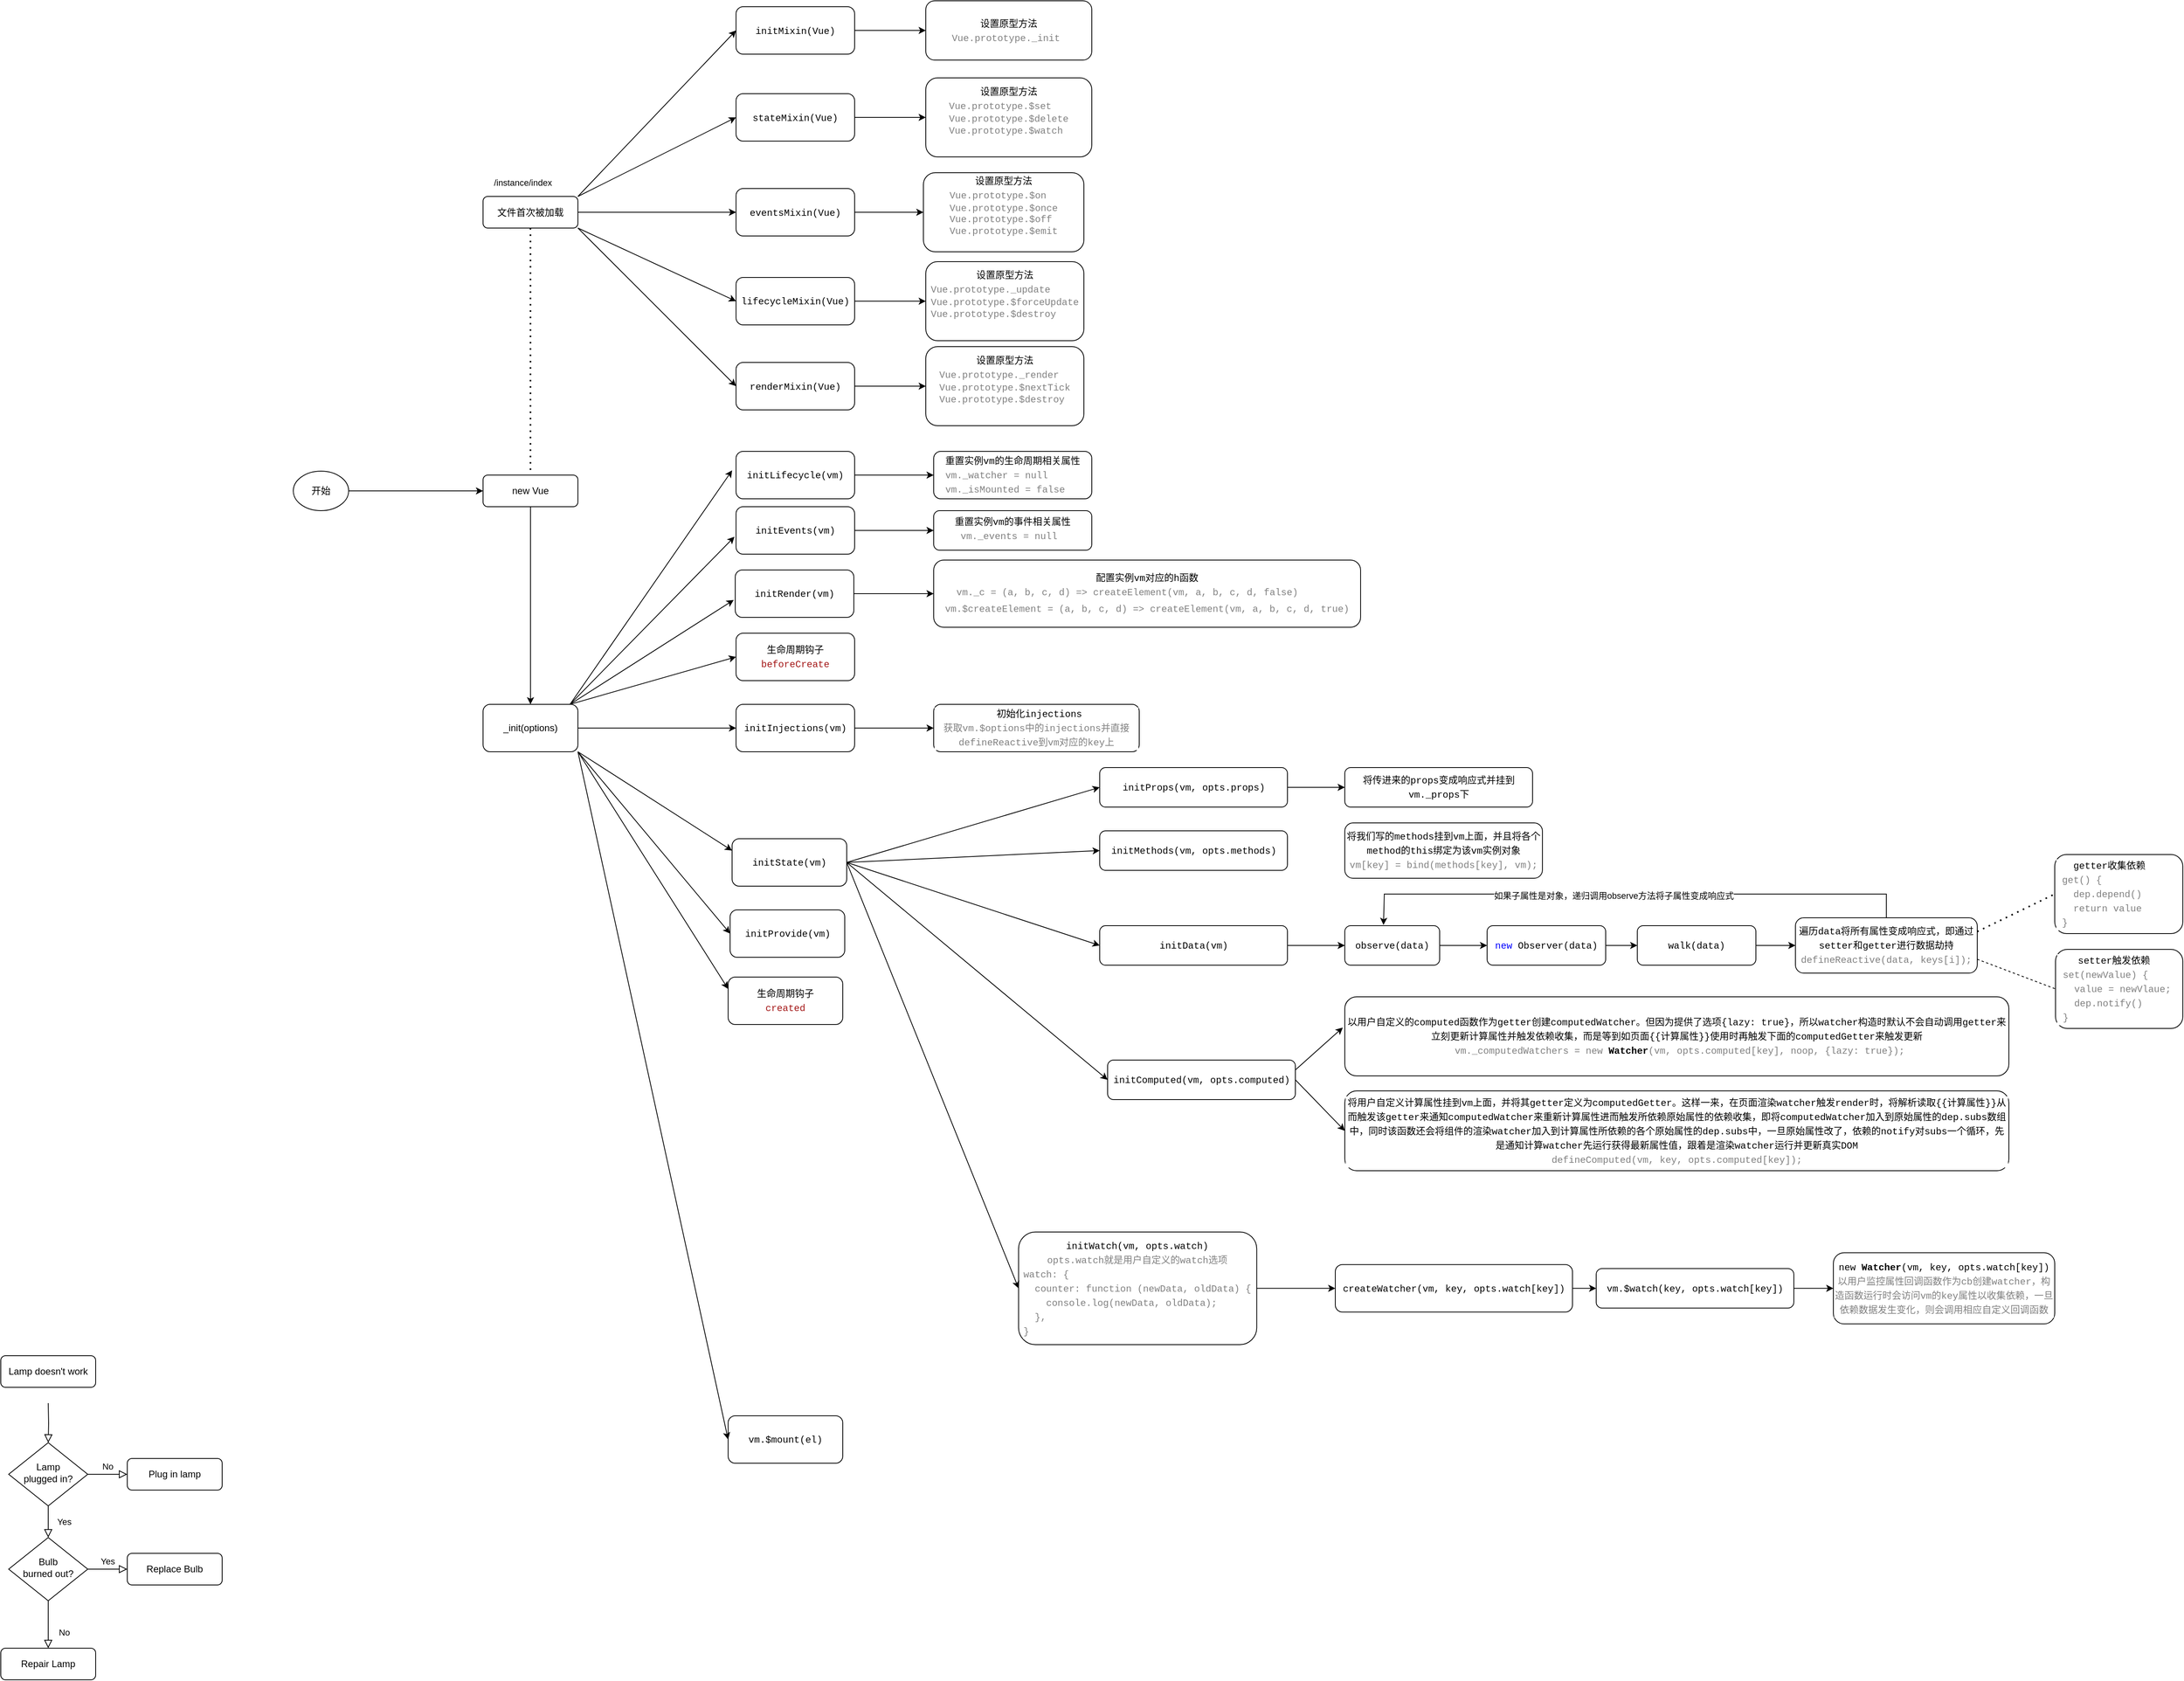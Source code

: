 <mxfile version="20.4.1" type="github">
  <diagram id="C5RBs43oDa-KdzZeNtuy" name="Page-1">
    <mxGraphModel dx="2253" dy="1670" grid="1" gridSize="10" guides="1" tooltips="1" connect="1" arrows="1" fold="1" page="1" pageScale="1" pageWidth="827" pageHeight="1169" math="0" shadow="0">
      <root>
        <mxCell id="WIyWlLk6GJQsqaUBKTNV-0" />
        <mxCell id="WIyWlLk6GJQsqaUBKTNV-1" parent="WIyWlLk6GJQsqaUBKTNV-0" />
        <mxCell id="WIyWlLk6GJQsqaUBKTNV-2" value="" style="rounded=0;html=1;jettySize=auto;orthogonalLoop=1;fontSize=11;endArrow=block;endFill=0;endSize=8;strokeWidth=1;shadow=0;labelBackgroundColor=none;edgeStyle=orthogonalEdgeStyle;" parent="WIyWlLk6GJQsqaUBKTNV-1" target="WIyWlLk6GJQsqaUBKTNV-6" edge="1">
          <mxGeometry relative="1" as="geometry">
            <mxPoint x="-460" y="1404" as="sourcePoint" />
          </mxGeometry>
        </mxCell>
        <mxCell id="WIyWlLk6GJQsqaUBKTNV-3" value="Lamp doesn&#39;t work" style="rounded=1;whiteSpace=wrap;html=1;fontSize=12;glass=0;strokeWidth=1;shadow=0;" parent="WIyWlLk6GJQsqaUBKTNV-1" vertex="1">
          <mxGeometry x="-520" y="1344" width="120" height="40" as="geometry" />
        </mxCell>
        <mxCell id="WIyWlLk6GJQsqaUBKTNV-4" value="Yes" style="rounded=0;html=1;jettySize=auto;orthogonalLoop=1;fontSize=11;endArrow=block;endFill=0;endSize=8;strokeWidth=1;shadow=0;labelBackgroundColor=none;edgeStyle=orthogonalEdgeStyle;" parent="WIyWlLk6GJQsqaUBKTNV-1" source="WIyWlLk6GJQsqaUBKTNV-6" target="WIyWlLk6GJQsqaUBKTNV-10" edge="1">
          <mxGeometry y="20" relative="1" as="geometry">
            <mxPoint as="offset" />
            <Array as="points">
              <mxPoint x="-460" y="1554" />
              <mxPoint x="-460" y="1554" />
            </Array>
          </mxGeometry>
        </mxCell>
        <mxCell id="WIyWlLk6GJQsqaUBKTNV-5" value="No" style="edgeStyle=orthogonalEdgeStyle;rounded=0;html=1;jettySize=auto;orthogonalLoop=1;fontSize=11;endArrow=block;endFill=0;endSize=8;strokeWidth=1;shadow=0;labelBackgroundColor=none;" parent="WIyWlLk6GJQsqaUBKTNV-1" source="WIyWlLk6GJQsqaUBKTNV-6" target="WIyWlLk6GJQsqaUBKTNV-7" edge="1">
          <mxGeometry y="10" relative="1" as="geometry">
            <mxPoint as="offset" />
          </mxGeometry>
        </mxCell>
        <mxCell id="WIyWlLk6GJQsqaUBKTNV-6" value="Lamp&lt;br&gt;plugged in?" style="rhombus;whiteSpace=wrap;html=1;shadow=0;fontFamily=Helvetica;fontSize=12;align=center;strokeWidth=1;spacing=6;spacingTop=-4;" parent="WIyWlLk6GJQsqaUBKTNV-1" vertex="1">
          <mxGeometry x="-510" y="1454" width="100" height="80" as="geometry" />
        </mxCell>
        <mxCell id="WIyWlLk6GJQsqaUBKTNV-7" value="Plug in lamp" style="rounded=1;whiteSpace=wrap;html=1;fontSize=12;glass=0;strokeWidth=1;shadow=0;" parent="WIyWlLk6GJQsqaUBKTNV-1" vertex="1">
          <mxGeometry x="-360" y="1474" width="120" height="40" as="geometry" />
        </mxCell>
        <mxCell id="WIyWlLk6GJQsqaUBKTNV-8" value="No" style="rounded=0;html=1;jettySize=auto;orthogonalLoop=1;fontSize=11;endArrow=block;endFill=0;endSize=8;strokeWidth=1;shadow=0;labelBackgroundColor=none;edgeStyle=orthogonalEdgeStyle;" parent="WIyWlLk6GJQsqaUBKTNV-1" source="WIyWlLk6GJQsqaUBKTNV-10" target="WIyWlLk6GJQsqaUBKTNV-11" edge="1">
          <mxGeometry x="0.333" y="20" relative="1" as="geometry">
            <mxPoint as="offset" />
          </mxGeometry>
        </mxCell>
        <mxCell id="WIyWlLk6GJQsqaUBKTNV-9" value="Yes" style="edgeStyle=orthogonalEdgeStyle;rounded=0;html=1;jettySize=auto;orthogonalLoop=1;fontSize=11;endArrow=block;endFill=0;endSize=8;strokeWidth=1;shadow=0;labelBackgroundColor=none;" parent="WIyWlLk6GJQsqaUBKTNV-1" source="WIyWlLk6GJQsqaUBKTNV-10" target="WIyWlLk6GJQsqaUBKTNV-12" edge="1">
          <mxGeometry y="10" relative="1" as="geometry">
            <mxPoint as="offset" />
          </mxGeometry>
        </mxCell>
        <mxCell id="WIyWlLk6GJQsqaUBKTNV-10" value="Bulb&lt;br&gt;burned out?" style="rhombus;whiteSpace=wrap;html=1;shadow=0;fontFamily=Helvetica;fontSize=12;align=center;strokeWidth=1;spacing=6;spacingTop=-4;" parent="WIyWlLk6GJQsqaUBKTNV-1" vertex="1">
          <mxGeometry x="-510" y="1574" width="100" height="80" as="geometry" />
        </mxCell>
        <mxCell id="WIyWlLk6GJQsqaUBKTNV-11" value="Repair Lamp" style="rounded=1;whiteSpace=wrap;html=1;fontSize=12;glass=0;strokeWidth=1;shadow=0;" parent="WIyWlLk6GJQsqaUBKTNV-1" vertex="1">
          <mxGeometry x="-520" y="1714" width="120" height="40" as="geometry" />
        </mxCell>
        <mxCell id="WIyWlLk6GJQsqaUBKTNV-12" value="Replace Bulb" style="rounded=1;whiteSpace=wrap;html=1;fontSize=12;glass=0;strokeWidth=1;shadow=0;" parent="WIyWlLk6GJQsqaUBKTNV-1" vertex="1">
          <mxGeometry x="-360" y="1594" width="120" height="40" as="geometry" />
        </mxCell>
        <mxCell id="BRy57ZXzOiXBV_z8K8NF-5" style="edgeStyle=orthogonalEdgeStyle;rounded=0;orthogonalLoop=1;jettySize=auto;html=1;" parent="WIyWlLk6GJQsqaUBKTNV-1" source="BRy57ZXzOiXBV_z8K8NF-0" target="BRy57ZXzOiXBV_z8K8NF-2" edge="1">
          <mxGeometry relative="1" as="geometry" />
        </mxCell>
        <mxCell id="BRy57ZXzOiXBV_z8K8NF-8" value="&lt;span style=&quot;color: rgb(0, 0, 204);&quot;&gt;/instance/index.js&lt;/span&gt;" style="edgeLabel;html=1;align=center;verticalAlign=middle;resizable=0;points=[];" parent="BRy57ZXzOiXBV_z8K8NF-5" vertex="1" connectable="0">
          <mxGeometry x="-0.214" y="-2" relative="1" as="geometry">
            <mxPoint x="2" y="-115" as="offset" />
          </mxGeometry>
        </mxCell>
        <mxCell id="BRy57ZXzOiXBV_z8K8NF-33" value="&lt;span style=&quot;color: rgb(0, 0, 204);&quot;&gt;/instance/index.js&lt;/span&gt;" style="edgeLabel;html=1;align=center;verticalAlign=middle;resizable=0;points=[];" parent="BRy57ZXzOiXBV_z8K8NF-5" vertex="1" connectable="0">
          <mxGeometry x="-0.214" y="-2" relative="1" as="geometry">
            <mxPoint x="2" y="-465" as="offset" />
          </mxGeometry>
        </mxCell>
        <mxCell id="BRy57ZXzOiXBV_z8K8NF-0" value="new Vue" style="rounded=1;whiteSpace=wrap;html=1;fontSize=12;glass=0;strokeWidth=1;shadow=0;" parent="WIyWlLk6GJQsqaUBKTNV-1" vertex="1">
          <mxGeometry x="90" y="230" width="120" height="40" as="geometry" />
        </mxCell>
        <mxCell id="BRy57ZXzOiXBV_z8K8NF-44" style="edgeStyle=orthogonalEdgeStyle;rounded=0;orthogonalLoop=1;jettySize=auto;html=1;entryX=0;entryY=0.5;entryDx=0;entryDy=0;fontColor=#009900;" parent="WIyWlLk6GJQsqaUBKTNV-1" source="BRy57ZXzOiXBV_z8K8NF-2" target="BRy57ZXzOiXBV_z8K8NF-35" edge="1">
          <mxGeometry relative="1" as="geometry" />
        </mxCell>
        <mxCell id="BRy57ZXzOiXBV_z8K8NF-2" value="_init(options)" style="rounded=1;whiteSpace=wrap;html=1;" parent="WIyWlLk6GJQsqaUBKTNV-1" vertex="1">
          <mxGeometry x="90" y="520" width="120" height="60" as="geometry" />
        </mxCell>
        <mxCell id="BRy57ZXzOiXBV_z8K8NF-3" value="&lt;div style=&quot;background-color: rgb(255, 255, 255); font-family: Menlo, Monaco, &amp;quot;Courier New&amp;quot;, monospace; line-height: 18px;&quot;&gt;initState(vm)&lt;/div&gt;" style="rounded=1;whiteSpace=wrap;html=1;" parent="WIyWlLk6GJQsqaUBKTNV-1" vertex="1">
          <mxGeometry x="405" y="690" width="145" height="60" as="geometry" />
        </mxCell>
        <mxCell id="BRy57ZXzOiXBV_z8K8NF-11" style="edgeStyle=orthogonalEdgeStyle;rounded=0;orthogonalLoop=1;jettySize=auto;html=1;entryX=0;entryY=0.5;entryDx=0;entryDy=0;fontColor=#000000;" parent="WIyWlLk6GJQsqaUBKTNV-1" source="BRy57ZXzOiXBV_z8K8NF-9" target="BRy57ZXzOiXBV_z8K8NF-0" edge="1">
          <mxGeometry relative="1" as="geometry" />
        </mxCell>
        <mxCell id="BRy57ZXzOiXBV_z8K8NF-9" value="&lt;font color=&quot;#000000&quot;&gt;开始&lt;/font&gt;" style="ellipse;whiteSpace=wrap;html=1;fontColor=#009900;" parent="WIyWlLk6GJQsqaUBKTNV-1" vertex="1">
          <mxGeometry x="-150" y="225" width="70" height="50" as="geometry" />
        </mxCell>
        <mxCell id="BRy57ZXzOiXBV_z8K8NF-30" style="edgeStyle=orthogonalEdgeStyle;rounded=0;orthogonalLoop=1;jettySize=auto;html=1;entryX=0;entryY=0.5;entryDx=0;entryDy=0;fontColor=#000000;" parent="WIyWlLk6GJQsqaUBKTNV-1" source="BRy57ZXzOiXBV_z8K8NF-10" target="BRy57ZXzOiXBV_z8K8NF-15" edge="1">
          <mxGeometry relative="1" as="geometry" />
        </mxCell>
        <mxCell id="BRy57ZXzOiXBV_z8K8NF-10" value="文件首次被加载" style="rounded=1;whiteSpace=wrap;html=1;fontSize=12;glass=0;strokeWidth=1;shadow=0;" parent="WIyWlLk6GJQsqaUBKTNV-1" vertex="1">
          <mxGeometry x="90" y="-122.5" width="120" height="40" as="geometry" />
        </mxCell>
        <mxCell id="BRy57ZXzOiXBV_z8K8NF-12" value="" style="endArrow=none;dashed=1;html=1;dashPattern=1 3;strokeWidth=2;rounded=0;fontColor=#000000;exitX=0.5;exitY=1;exitDx=0;exitDy=0;entryX=0.5;entryY=0;entryDx=0;entryDy=0;" parent="WIyWlLk6GJQsqaUBKTNV-1" source="BRy57ZXzOiXBV_z8K8NF-10" target="BRy57ZXzOiXBV_z8K8NF-0" edge="1">
          <mxGeometry width="50" height="50" relative="1" as="geometry">
            <mxPoint x="40" y="290" as="sourcePoint" />
            <mxPoint x="90" y="240" as="targetPoint" />
          </mxGeometry>
        </mxCell>
        <mxCell id="QtsyUdyrllRx52qRrB19-8" value="/instance/index" style="edgeLabel;html=1;align=center;verticalAlign=middle;resizable=0;points=[];" parent="BRy57ZXzOiXBV_z8K8NF-12" vertex="1" connectable="0">
          <mxGeometry x="-0.184" y="3" relative="1" as="geometry">
            <mxPoint x="-13" y="-185" as="offset" />
          </mxGeometry>
        </mxCell>
        <mxCell id="BRy57ZXzOiXBV_z8K8NF-19" value="" style="edgeStyle=orthogonalEdgeStyle;rounded=0;orthogonalLoop=1;jettySize=auto;html=1;fontColor=#000000;" parent="WIyWlLk6GJQsqaUBKTNV-1" source="BRy57ZXzOiXBV_z8K8NF-13" target="BRy57ZXzOiXBV_z8K8NF-18" edge="1">
          <mxGeometry relative="1" as="geometry" />
        </mxCell>
        <mxCell id="BRy57ZXzOiXBV_z8K8NF-13" value="&lt;div style=&quot;background-color: rgb(255, 255, 255); font-family: Menlo, Monaco, &amp;quot;Courier New&amp;quot;, monospace; line-height: 18px;&quot;&gt;initMixin(Vue)&lt;/div&gt;" style="rounded=1;whiteSpace=wrap;html=1;" parent="WIyWlLk6GJQsqaUBKTNV-1" vertex="1">
          <mxGeometry x="410" y="-362.5" width="150" height="60" as="geometry" />
        </mxCell>
        <mxCell id="BRy57ZXzOiXBV_z8K8NF-24" value="" style="edgeStyle=orthogonalEdgeStyle;rounded=0;orthogonalLoop=1;jettySize=auto;html=1;fontColor=#000000;" parent="WIyWlLk6GJQsqaUBKTNV-1" source="BRy57ZXzOiXBV_z8K8NF-14" target="BRy57ZXzOiXBV_z8K8NF-20" edge="1">
          <mxGeometry relative="1" as="geometry" />
        </mxCell>
        <mxCell id="BRy57ZXzOiXBV_z8K8NF-14" value="&lt;div style=&quot;background-color: rgb(255, 255, 255); font-family: Menlo, Monaco, &amp;quot;Courier New&amp;quot;, monospace; line-height: 18px;&quot;&gt;&lt;div style=&quot;line-height: 18px;&quot;&gt;stateMixin(Vue)&lt;/div&gt;&lt;/div&gt;" style="rounded=1;whiteSpace=wrap;html=1;" parent="WIyWlLk6GJQsqaUBKTNV-1" vertex="1">
          <mxGeometry x="410" y="-252.5" width="150" height="60" as="geometry" />
        </mxCell>
        <mxCell id="BRy57ZXzOiXBV_z8K8NF-25" value="" style="edgeStyle=orthogonalEdgeStyle;rounded=0;orthogonalLoop=1;jettySize=auto;html=1;fontColor=#000000;" parent="WIyWlLk6GJQsqaUBKTNV-1" source="BRy57ZXzOiXBV_z8K8NF-15" target="BRy57ZXzOiXBV_z8K8NF-21" edge="1">
          <mxGeometry relative="1" as="geometry" />
        </mxCell>
        <mxCell id="BRy57ZXzOiXBV_z8K8NF-15" value="&lt;div style=&quot;background-color: rgb(255, 255, 255); font-family: Menlo, Monaco, &amp;quot;Courier New&amp;quot;, monospace; line-height: 18px;&quot;&gt;&lt;div style=&quot;line-height: 18px;&quot;&gt;&lt;div style=&quot;line-height: 18px;&quot;&gt;eventsMixin(Vue)&lt;/div&gt;&lt;/div&gt;&lt;/div&gt;" style="rounded=1;whiteSpace=wrap;html=1;" parent="WIyWlLk6GJQsqaUBKTNV-1" vertex="1">
          <mxGeometry x="410" y="-132.5" width="150" height="60" as="geometry" />
        </mxCell>
        <mxCell id="BRy57ZXzOiXBV_z8K8NF-26" value="" style="edgeStyle=orthogonalEdgeStyle;rounded=0;orthogonalLoop=1;jettySize=auto;html=1;fontColor=#000000;" parent="WIyWlLk6GJQsqaUBKTNV-1" source="BRy57ZXzOiXBV_z8K8NF-16" target="BRy57ZXzOiXBV_z8K8NF-22" edge="1">
          <mxGeometry relative="1" as="geometry" />
        </mxCell>
        <mxCell id="BRy57ZXzOiXBV_z8K8NF-16" value="&lt;div style=&quot;background-color: rgb(255, 255, 255); font-family: Menlo, Monaco, &amp;quot;Courier New&amp;quot;, monospace; line-height: 18px;&quot;&gt;&lt;div style=&quot;line-height: 18px;&quot;&gt;&lt;div style=&quot;line-height: 18px;&quot;&gt;&lt;div style=&quot;line-height: 18px;&quot;&gt;lifecycleMixin(Vue)&lt;/div&gt;&lt;/div&gt;&lt;/div&gt;&lt;/div&gt;" style="rounded=1;whiteSpace=wrap;html=1;" parent="WIyWlLk6GJQsqaUBKTNV-1" vertex="1">
          <mxGeometry x="410" y="-20" width="150" height="60" as="geometry" />
        </mxCell>
        <mxCell id="BRy57ZXzOiXBV_z8K8NF-27" value="" style="edgeStyle=orthogonalEdgeStyle;rounded=0;orthogonalLoop=1;jettySize=auto;html=1;fontColor=#000000;" parent="WIyWlLk6GJQsqaUBKTNV-1" source="BRy57ZXzOiXBV_z8K8NF-17" target="BRy57ZXzOiXBV_z8K8NF-23" edge="1">
          <mxGeometry relative="1" as="geometry" />
        </mxCell>
        <mxCell id="BRy57ZXzOiXBV_z8K8NF-17" value="&lt;div style=&quot;background-color: rgb(255, 255, 255); font-family: Menlo, Monaco, &amp;quot;Courier New&amp;quot;, monospace; line-height: 18px;&quot;&gt;&lt;div style=&quot;line-height: 18px;&quot;&gt;&lt;div style=&quot;line-height: 18px;&quot;&gt;&lt;div style=&quot;line-height: 18px;&quot;&gt;&lt;div style=&quot;line-height: 18px;&quot;&gt;renderMixin(Vue)&lt;/div&gt;&lt;/div&gt;&lt;/div&gt;&lt;/div&gt;&lt;/div&gt;" style="rounded=1;whiteSpace=wrap;html=1;" parent="WIyWlLk6GJQsqaUBKTNV-1" vertex="1">
          <mxGeometry x="410" y="87.5" width="150" height="60" as="geometry" />
        </mxCell>
        <mxCell id="BRy57ZXzOiXBV_z8K8NF-18" value="&lt;div style=&quot;background-color: rgb(255, 255, 255); font-family: Menlo, Monaco, &amp;quot;Courier New&amp;quot;, monospace; line-height: 18px;&quot;&gt;&lt;span style=&quot;&quot;&gt;设置原型方法&lt;/span&gt;&lt;/div&gt;&lt;div style=&quot;background-color: rgb(255, 255, 255); font-family: Menlo, Monaco, &amp;quot;Courier New&amp;quot;, monospace; line-height: 18px;&quot;&gt;&lt;span style=&quot;&quot;&gt;&lt;font color=&quot;#808080&quot;&gt;Vue.prototype._init&amp;nbsp;&lt;/font&gt;&lt;/span&gt;&lt;span style=&quot;&quot;&gt;&lt;/span&gt;&lt;/div&gt;" style="rounded=1;whiteSpace=wrap;html=1;" parent="WIyWlLk6GJQsqaUBKTNV-1" vertex="1">
          <mxGeometry x="650" y="-370" width="210" height="75" as="geometry" />
        </mxCell>
        <mxCell id="BRy57ZXzOiXBV_z8K8NF-20" value="&lt;div style=&quot;background-color: rgb(255, 255, 255); font-family: Menlo, Monaco, &amp;quot;Courier New&amp;quot;, monospace; line-height: 18px;&quot;&gt;&lt;span style=&quot;&quot;&gt;设置原型方法&lt;/span&gt;&lt;/div&gt;&lt;div style=&quot;text-align: left; background-color: rgb(255, 255, 255); font-family: Menlo, Monaco, &amp;quot;Courier New&amp;quot;, monospace; line-height: 18px;&quot;&gt;&lt;span style=&quot;&quot;&gt;&lt;font color=&quot;#808080&quot;&gt;Vue.prototype.$set&lt;/font&gt;&lt;/span&gt;&lt;/div&gt;&lt;font color=&quot;#808080&quot;&gt;&lt;span style=&quot;font-family: Menlo, Monaco, &amp;quot;Courier New&amp;quot;, monospace; background-color: rgb(255, 255, 255);&quot;&gt;&lt;div style=&quot;text-align: left;&quot;&gt;Vue.prototype.$delete&lt;/div&gt;&lt;/span&gt;&lt;span style=&quot;font-family: Menlo, Monaco, &amp;quot;Courier New&amp;quot;, monospace; background-color: rgb(255, 255, 255);&quot;&gt;&lt;div style=&quot;text-align: left;&quot;&gt;Vue.prototype.$watch&lt;/div&gt;&lt;/span&gt;&lt;/font&gt;&lt;div style=&quot;background-color: rgb(255, 255, 255); font-family: Menlo, Monaco, &amp;quot;Courier New&amp;quot;, monospace; line-height: 18px;&quot;&gt;&lt;span style=&quot;&quot;&gt;&amp;nbsp;&lt;/span&gt;&lt;span style=&quot;&quot;&gt;&lt;/span&gt;&lt;/div&gt;" style="rounded=1;whiteSpace=wrap;html=1;" parent="WIyWlLk6GJQsqaUBKTNV-1" vertex="1">
          <mxGeometry x="650" y="-272.5" width="210" height="100" as="geometry" />
        </mxCell>
        <mxCell id="BRy57ZXzOiXBV_z8K8NF-21" value="&lt;div style=&quot;background-color: rgb(255, 255, 255); font-family: Menlo, Monaco, &amp;quot;Courier New&amp;quot;, monospace; line-height: 18px;&quot;&gt;&lt;span style=&quot;&quot;&gt;设置原型方法&lt;/span&gt;&lt;/div&gt;&lt;div style=&quot;text-align: left; background-color: rgb(255, 255, 255); font-family: Menlo, Monaco, &amp;quot;Courier New&amp;quot;, monospace; line-height: 18px;&quot;&gt;&lt;span style=&quot;&quot;&gt;&lt;font color=&quot;#808080&quot;&gt;Vue.prototype.$on&lt;/font&gt;&lt;/span&gt;&lt;/div&gt;&lt;span style=&quot;font-family: Menlo, Monaco, &amp;quot;Courier New&amp;quot;, monospace; background-color: rgb(255, 255, 255);&quot;&gt;&lt;div style=&quot;text-align: left;&quot;&gt;&lt;font color=&quot;#808080&quot;&gt;Vue.prototype.$once&lt;/font&gt;&lt;/div&gt;&lt;/span&gt;&lt;span style=&quot;font-family: Menlo, Monaco, &amp;quot;Courier New&amp;quot;, monospace; background-color: rgb(255, 255, 255);&quot;&gt;&lt;div style=&quot;text-align: left;&quot;&gt;&lt;font color=&quot;#808080&quot;&gt;Vue.prototype.$off&lt;/font&gt;&lt;/div&gt;&lt;div style=&quot;text-align: left;&quot;&gt;&lt;span style=&quot;text-align: center;&quot;&gt;&lt;font color=&quot;#808080&quot;&gt;Vue.prototype.$emit&lt;/font&gt;&lt;/span&gt;&lt;br&gt;&lt;/div&gt;&lt;/span&gt;&lt;div style=&quot;background-color: rgb(255, 255, 255); font-family: Menlo, Monaco, &amp;quot;Courier New&amp;quot;, monospace; line-height: 18px;&quot;&gt;&lt;span style=&quot;&quot;&gt;&amp;nbsp;&lt;/span&gt;&lt;span style=&quot;&quot;&gt;&lt;/span&gt;&lt;/div&gt;" style="rounded=1;whiteSpace=wrap;html=1;" parent="WIyWlLk6GJQsqaUBKTNV-1" vertex="1">
          <mxGeometry x="647" y="-152.5" width="203" height="100" as="geometry" />
        </mxCell>
        <mxCell id="BRy57ZXzOiXBV_z8K8NF-22" value="&lt;div style=&quot;background-color: rgb(255, 255, 255); font-family: Menlo, Monaco, &amp;quot;Courier New&amp;quot;, monospace; line-height: 18px;&quot;&gt;&lt;span style=&quot;&quot;&gt;设置原型方法&lt;/span&gt;&lt;/div&gt;&lt;div style=&quot;text-align: left; background-color: rgb(255, 255, 255); font-family: Menlo, Monaco, &amp;quot;Courier New&amp;quot;, monospace; line-height: 18px;&quot;&gt;&lt;span style=&quot;&quot;&gt;&lt;font color=&quot;#808080&quot;&gt;Vue.prototype._update&lt;/font&gt;&lt;/span&gt;&lt;/div&gt;&lt;font color=&quot;#808080&quot;&gt;&lt;span style=&quot;font-family: Menlo, Monaco, &amp;quot;Courier New&amp;quot;, monospace; background-color: rgb(255, 255, 255);&quot;&gt;&lt;div style=&quot;text-align: left;&quot;&gt;Vue.prototype.$&lt;span style=&quot;text-align: center;&quot;&gt;forceUpdate&lt;/span&gt;&lt;/div&gt;&lt;/span&gt;&lt;span style=&quot;font-family: Menlo, Monaco, &amp;quot;Courier New&amp;quot;, monospace; background-color: rgb(255, 255, 255);&quot;&gt;&lt;div style=&quot;text-align: left;&quot;&gt;Vue.prototype.$&lt;span style=&quot;text-align: center;&quot;&gt;destroy&lt;/span&gt;&lt;/div&gt;&lt;/span&gt;&lt;/font&gt;&lt;div style=&quot;background-color: rgb(255, 255, 255); font-family: Menlo, Monaco, &amp;quot;Courier New&amp;quot;, monospace; line-height: 18px;&quot;&gt;&lt;span style=&quot;&quot;&gt;&amp;nbsp;&lt;/span&gt;&lt;span style=&quot;&quot;&gt;&lt;/span&gt;&lt;/div&gt;" style="rounded=1;whiteSpace=wrap;html=1;" parent="WIyWlLk6GJQsqaUBKTNV-1" vertex="1">
          <mxGeometry x="650" y="-40" width="200" height="100" as="geometry" />
        </mxCell>
        <mxCell id="BRy57ZXzOiXBV_z8K8NF-23" value="&lt;div style=&quot;background-color: rgb(255, 255, 255); font-family: Menlo, Monaco, &amp;quot;Courier New&amp;quot;, monospace; line-height: 18px;&quot;&gt;&lt;span style=&quot;&quot;&gt;设置原型方法&lt;/span&gt;&lt;/div&gt;&lt;div style=&quot;text-align: left; background-color: rgb(255, 255, 255); font-family: Menlo, Monaco, &amp;quot;Courier New&amp;quot;, monospace; line-height: 18px;&quot;&gt;&lt;font color=&quot;#808080&quot;&gt;Vue.prototype.&lt;span style=&quot;text-align: center;&quot;&gt;_render&lt;/span&gt;&lt;/font&gt;&lt;/div&gt;&lt;font color=&quot;#808080&quot;&gt;&lt;span style=&quot;font-family: Menlo, Monaco, &amp;quot;Courier New&amp;quot;, monospace; background-color: rgb(255, 255, 255);&quot;&gt;&lt;div style=&quot;text-align: left;&quot;&gt;Vue.prototype.$&lt;span style=&quot;text-align: center;&quot;&gt;nextTick&lt;/span&gt;&lt;/div&gt;&lt;/span&gt;&lt;span style=&quot;font-family: Menlo, Monaco, &amp;quot;Courier New&amp;quot;, monospace; background-color: rgb(255, 255, 255);&quot;&gt;&lt;div style=&quot;text-align: left;&quot;&gt;Vue.prototype.$&lt;span style=&quot;text-align: center;&quot;&gt;destroy&lt;/span&gt;&lt;/div&gt;&lt;/span&gt;&lt;/font&gt;&lt;div style=&quot;background-color: rgb(255, 255, 255); font-family: Menlo, Monaco, &amp;quot;Courier New&amp;quot;, monospace; line-height: 18px;&quot;&gt;&lt;span style=&quot;&quot;&gt;&amp;nbsp;&lt;/span&gt;&lt;span style=&quot;&quot;&gt;&lt;/span&gt;&lt;/div&gt;" style="rounded=1;whiteSpace=wrap;html=1;" parent="WIyWlLk6GJQsqaUBKTNV-1" vertex="1">
          <mxGeometry x="650" y="67.5" width="200" height="100" as="geometry" />
        </mxCell>
        <mxCell id="BRy57ZXzOiXBV_z8K8NF-60" value="" style="edgeStyle=orthogonalEdgeStyle;rounded=0;orthogonalLoop=1;jettySize=auto;html=1;fontColor=#808080;" parent="WIyWlLk6GJQsqaUBKTNV-1" source="BRy57ZXzOiXBV_z8K8NF-34" target="BRy57ZXzOiXBV_z8K8NF-46" edge="1">
          <mxGeometry relative="1" as="geometry" />
        </mxCell>
        <mxCell id="BRy57ZXzOiXBV_z8K8NF-34" value="&lt;span style=&quot;background-color: rgb(255, 255, 255); font-family: Menlo, Monaco, &amp;quot;Courier New&amp;quot;, monospace;&quot;&gt;initLifecycle(vm)&lt;/span&gt;" style="rounded=1;whiteSpace=wrap;html=1;" parent="WIyWlLk6GJQsqaUBKTNV-1" vertex="1">
          <mxGeometry x="410" y="200" width="150" height="60" as="geometry" />
        </mxCell>
        <mxCell id="BRy57ZXzOiXBV_z8K8NF-64" style="edgeStyle=orthogonalEdgeStyle;rounded=0;orthogonalLoop=1;jettySize=auto;html=1;fontColor=#808080;" parent="WIyWlLk6GJQsqaUBKTNV-1" source="BRy57ZXzOiXBV_z8K8NF-35" target="BRy57ZXzOiXBV_z8K8NF-50" edge="1">
          <mxGeometry relative="1" as="geometry" />
        </mxCell>
        <mxCell id="BRy57ZXzOiXBV_z8K8NF-35" value="&lt;div style=&quot;background-color: rgb(255, 255, 255); font-family: Menlo, Monaco, &amp;quot;Courier New&amp;quot;, monospace; line-height: 18px;&quot;&gt;&lt;div style=&quot;line-height: 18px;&quot;&gt;initInjections(vm) &lt;/div&gt;&lt;/div&gt;" style="rounded=1;whiteSpace=wrap;html=1;" parent="WIyWlLk6GJQsqaUBKTNV-1" vertex="1">
          <mxGeometry x="410" y="520" width="150" height="60" as="geometry" />
        </mxCell>
        <mxCell id="BRy57ZXzOiXBV_z8K8NF-36" value="&lt;div style=&quot;background-color: rgb(255, 255, 255); font-family: Menlo, Monaco, &amp;quot;Courier New&amp;quot;, monospace; line-height: 18px;&quot;&gt;&lt;div style=&quot;line-height: 18px;&quot;&gt;&lt;div style=&quot;line-height: 18px;&quot;&gt;生命周期钩子&lt;/div&gt;&lt;div style=&quot;line-height: 18px;&quot;&gt;&lt;span style=&quot;color: #a31515;&quot;&gt;beforeCreate&lt;/span&gt;&lt;/div&gt;&lt;/div&gt;&lt;/div&gt;" style="rounded=1;whiteSpace=wrap;html=1;" parent="WIyWlLk6GJQsqaUBKTNV-1" vertex="1">
          <mxGeometry x="410" y="430" width="150" height="60" as="geometry" />
        </mxCell>
        <mxCell id="BRy57ZXzOiXBV_z8K8NF-62" style="edgeStyle=orthogonalEdgeStyle;rounded=0;orthogonalLoop=1;jettySize=auto;html=1;entryX=0;entryY=0.5;entryDx=0;entryDy=0;fontColor=#808080;" parent="WIyWlLk6GJQsqaUBKTNV-1" source="BRy57ZXzOiXBV_z8K8NF-37" target="BRy57ZXzOiXBV_z8K8NF-47" edge="1">
          <mxGeometry relative="1" as="geometry" />
        </mxCell>
        <mxCell id="BRy57ZXzOiXBV_z8K8NF-37" value="&lt;div style=&quot;background-color: rgb(255, 255, 255); font-family: Menlo, Monaco, &amp;quot;Courier New&amp;quot;, monospace; line-height: 18px;&quot;&gt;initEvents(vm)&lt;/div&gt;" style="rounded=1;whiteSpace=wrap;html=1;" parent="WIyWlLk6GJQsqaUBKTNV-1" vertex="1">
          <mxGeometry x="410" y="270" width="150" height="60" as="geometry" />
        </mxCell>
        <mxCell id="BRy57ZXzOiXBV_z8K8NF-39" value="&lt;div style=&quot;background-color: rgb(255, 255, 255); font-family: Menlo, Monaco, &amp;quot;Courier New&amp;quot;, monospace; line-height: 18px;&quot;&gt;&lt;div style=&quot;line-height: 18px;&quot;&gt;&lt;div style=&quot;line-height: 18px;&quot;&gt;&lt;div style=&quot;line-height: 18px;&quot;&gt;生命周期钩子&lt;/div&gt;&lt;div style=&quot;line-height: 18px;&quot;&gt;&lt;span style=&quot;color: #a31515;&quot;&gt;created&lt;/span&gt;&lt;/div&gt;&lt;/div&gt;&lt;/div&gt;&lt;/div&gt;" style="rounded=1;whiteSpace=wrap;html=1;" parent="WIyWlLk6GJQsqaUBKTNV-1" vertex="1">
          <mxGeometry x="400" y="865" width="145" height="60" as="geometry" />
        </mxCell>
        <mxCell id="BRy57ZXzOiXBV_z8K8NF-43" value="&lt;div style=&quot;background-color: rgb(255, 255, 255); font-family: Menlo, Monaco, &amp;quot;Courier New&amp;quot;, monospace; line-height: 18px;&quot;&gt;&lt;div style=&quot;line-height: 18px;&quot;&gt;&lt;div style=&quot;line-height: 18px;&quot;&gt;vm.$mount(el)&lt;/div&gt;&lt;/div&gt;&lt;/div&gt;" style="rounded=1;whiteSpace=wrap;html=1;" parent="WIyWlLk6GJQsqaUBKTNV-1" vertex="1">
          <mxGeometry x="400" y="1420" width="145" height="60" as="geometry" />
        </mxCell>
        <mxCell id="BRy57ZXzOiXBV_z8K8NF-46" value="&lt;div style=&quot;background-color: rgb(255, 255, 255); font-family: Menlo, Monaco, &amp;quot;Courier New&amp;quot;, monospace; line-height: 18px;&quot;&gt;&lt;span style=&quot;&quot;&gt;重置实例vm的生命周期相关属性&lt;/span&gt;&lt;/div&gt;&lt;div style=&quot;text-align: left; background-color: rgb(255, 255, 255); font-family: Menlo, Monaco, &amp;quot;Courier New&amp;quot;, monospace; line-height: 18px;&quot;&gt;&lt;div&gt;&lt;font color=&quot;#808080&quot;&gt;vm._watcher =&amp;nbsp;null&lt;/font&gt;&lt;/div&gt;&lt;div&gt;&lt;font color=&quot;#808080&quot;&gt;vm._isMounted =&amp;nbsp;false&lt;/font&gt;&lt;span style=&quot;text-align: center;&quot;&gt;&amp;nbsp;&lt;/span&gt;&lt;/div&gt;&lt;/div&gt;&lt;div style=&quot;background-color: rgb(255, 255, 255); font-family: Menlo, Monaco, &amp;quot;Courier New&amp;quot;, monospace; line-height: 18px;&quot;&gt;&lt;span style=&quot;&quot;&gt;&lt;/span&gt;&lt;/div&gt;" style="rounded=1;whiteSpace=wrap;html=1;" parent="WIyWlLk6GJQsqaUBKTNV-1" vertex="1">
          <mxGeometry x="660" y="200" width="200" height="60" as="geometry" />
        </mxCell>
        <mxCell id="BRy57ZXzOiXBV_z8K8NF-47" value="&lt;div style=&quot;background-color: rgb(255, 255, 255); font-family: Menlo, Monaco, &amp;quot;Courier New&amp;quot;, monospace; line-height: 18px;&quot;&gt;&lt;span style=&quot;&quot;&gt;重置实例vm的事件相关属性&lt;/span&gt;&lt;/div&gt;&lt;div style=&quot;text-align: left; background-color: rgb(255, 255, 255); font-family: Menlo, Monaco, &amp;quot;Courier New&amp;quot;, monospace; line-height: 18px;&quot;&gt;&lt;div&gt;&lt;span style=&quot;background-color: rgb(248, 249, 250); color: rgba(0, 0, 0, 0); font-family: monospace; font-size: 0px;&quot;&gt;%3CmxGraphModel%3E%3Croot%3E%3CmxCell%20id%3D%220%22%2F%3E%3CmxCell%20id%3D%221%22%20parent%3D%220%22%2F%3E%3CmxCell%20id%3D%222%22%20value%3D%22%26lt%3Bdiv%20style%3D%26quot%3Bbackground-color%3A%20rgb(255%2C%20255%2C%20255)%3B%20font-family%3A%20Menlo%2C%20Monaco%2C%20%26amp%3Bquot%3BCourier%20New%26amp%3Bquot%3B%2C%20monospace%3B%20line-height%3A%2018px%3B%26quot%3B%26gt%3B%26lt%3Bspan%20style%3D%26quot%3B%26quot%3B%26gt%3B%E9%87%8D%E7%BD%AE%E5%AE%9E%E4%BE%8B%E7%9A%84%E7%94%9F%E5%91%BD%E5%91%A8%E6%9C%9F%E7%9B%B8%E5%85%B3%E5%B1%9E%E6%80%A7%26lt%3B%2Fspan%26gt%3B%26lt%3B%2Fdiv%26gt%3B%26lt%3Bdiv%20style%3D%26quot%3Btext-align%3A%20left%3B%20background-color%3A%20rgb(255%2C%20255%2C%20255)%3B%20font-family%3A%20Menlo%2C%20Monaco%2C%20%26amp%3Bquot%3BCourier%20New%26amp%3Bquot%3B%2C%20monospace%3B%20line-height%3A%2018px%3B%26quot%3B%26gt%3B%26lt%3Bdiv%26gt%3B%26lt%3Bfont%20color%3D%26quot%3B%23808080%26quot%3B%26gt%3Bvm._watcher%20%3D%26amp%3Bnbsp%3Bnull%26lt%3B%2Ffont%26gt%3B%26lt%3B%2Fdiv%26gt%3B%26lt%3Bdiv%26gt%3B%26lt%3Bfont%20color%3D%26quot%3B%23808080%26quot%3B%26gt%3Bvm._isMounted%20%3D%26amp%3Bnbsp%3Bfalse%26lt%3B%2Ffont%26gt%3B%26lt%3Bspan%20style%3D%26quot%3Btext-align%3A%20center%3B%26quot%3B%26gt%3B%26amp%3Bnbsp%3B%26lt%3B%2Fspan%26gt%3B%26lt%3B%2Fdiv%26gt%3B%26lt%3B%2Fdiv%26gt%3B%26lt%3Bdiv%20style%3D%26quot%3Bbackground-color%3A%20rgb(255%2C%20255%2C%20255)%3B%20font-family%3A%20Menlo%2C%20Monaco%2C%20%26amp%3Bquot%3BCourier%20New%26amp%3Bquot%3B%2C%20monospace%3B%20line-height%3A%2018px%3B%26quot%3B%26gt%3B%26lt%3Bspan%20style%3D%26quot%3B%26quot%3B%26gt%3B%26lt%3B%2Fspan%26gt%3B%26lt%3B%2Fdiv%26gt%3B%22%20style%3D%22rounded%3D1%3BwhiteSpace%3Dwrap%3Bhtml%3D1%3B%22%20vertex%3D%221%22%20parent%3D%221%22%3E%3CmxGeometry%20x%3D%22660%22%20y%3D%22190%22%20width%3D%22200%22%20height%3D%2260%22%20as%3D%22geometry%22%2F%3E%3C%2FmxCell%3E%3C%2Froot%3E%3C%2FmxGraphModel%3E&lt;/span&gt;&lt;span style=&quot;text-align: center;&quot;&gt;&amp;nbsp;&lt;/span&gt;&lt;span style=&quot;&quot;&gt;&lt;font color=&quot;#808080&quot;&gt;vm._events = null&lt;/font&gt;&lt;/span&gt;&lt;/div&gt;&lt;/div&gt;&lt;div style=&quot;background-color: rgb(255, 255, 255); font-family: Menlo, Monaco, &amp;quot;Courier New&amp;quot;, monospace; line-height: 18px;&quot;&gt;&lt;span style=&quot;&quot;&gt;&lt;/span&gt;&lt;/div&gt;" style="rounded=1;whiteSpace=wrap;html=1;" parent="WIyWlLk6GJQsqaUBKTNV-1" vertex="1">
          <mxGeometry x="660" y="275" width="200" height="50" as="geometry" />
        </mxCell>
        <mxCell id="BRy57ZXzOiXBV_z8K8NF-48" value="&lt;div style=&quot;background-color: rgb(255, 255, 255); font-family: Menlo, Monaco, &amp;quot;Courier New&amp;quot;, monospace; line-height: 18px;&quot;&gt;&lt;span style=&quot;&quot;&gt;配置实例vm对应的h函数&lt;/span&gt;&lt;/div&gt;&lt;div style=&quot;background-color: rgb(255, 255, 255); font-family: Menlo, Monaco, &amp;quot;Courier New&amp;quot;, monospace; line-height: 18px;&quot;&gt;&lt;div style=&quot;text-align: left;&quot;&gt;&lt;span style=&quot;background-color: rgb(248, 249, 250); color: rgba(0, 0, 0, 0); font-family: monospace; font-size: 0px;&quot;&gt;%3CmxGraphModel%3E%3Croot%3E%3CmxCell%20id%3D%220%22%2F%3E%3CmxCell%20id%3D%221%22%20parent%3D%220%22%2F%3E%3CmxCell%20id%3D%222%22%20value%3D%22%26lt%3Bdiv%20style%3D%26quot%3Bbackground-color%3A%20rgb(255%2C%20255%2C%20255)%3B%20font-family%3A%20Menlo%2C%20Monaco%2C%20%26amp%3Bquot%3BCourier%20New%26amp%3Bquot%3B%2C%20monospace%3B%20line-height%3A%2018px%3B%26quot%3B%26gt%3B%26lt%3Bspan%20style%3D%26quot%3B%26quot%3B%26gt%3B%E9%87%8D%E7%BD%AE%E5%AE%9E%E4%BE%8B%E7%9A%84%E7%94%9F%E5%91%BD%E5%91%A8%E6%9C%9F%E7%9B%B8%E5%85%B3%E5%B1%9E%E6%80%A7%26lt%3B%2Fspan%26gt%3B%26lt%3B%2Fdiv%26gt%3B%26lt%3Bdiv%20style%3D%26quot%3Btext-align%3A%20left%3B%20background-color%3A%20rgb(255%2C%20255%2C%20255)%3B%20font-family%3A%20Menlo%2C%20Monaco%2C%20%26amp%3Bquot%3BCourier%20New%26amp%3Bquot%3B%2C%20monospace%3B%20line-height%3A%2018px%3B%26quot%3B%26gt%3B%26lt%3Bdiv%26gt%3B%26lt%3Bfont%20color%3D%26quot%3B%23808080%26quot%3B%26gt%3Bvm._watcher%20%3D%26amp%3Bnbsp%3Bnull%26lt%3B%2Ffont%26gt%3B%26lt%3B%2Fdiv%26gt%3B%26lt%3Bdiv%26gt%3B%26lt%3Bfont%20color%3D%26quot%3B%23808080%26quot%3B%26gt%3Bvm._isMounted%20%3D%26amp%3Bnbsp%3Bfalse%26lt%3B%2Ffont%26gt%3B%26lt%3Bspan%20style%3D%26quot%3Btext-align%3A%20center%3B%26quot%3B%26gt%3B%26amp%3Bnbsp%3B%26lt%3B%2Fspan%26gt%3B%26lt%3B%2Fdiv%26gt%3B%26lt%3B%2Fdiv%26gt%3B%26lt%3Bdiv%20style%3D%26quot%3Bbackground-color%3A%20rgb(255%2C%20255%2C%20255)%3B%20font-family%3A%20Menlo%2C%20Monaco%2C%20%26amp%3Bquot%3BCourier%20New%26amp%3Bquot%3B%2C%20monospace%3B%20line-height%3A%2018px%3B%26quot%3B%26gt%3B%26lt%3Bspan%20style%3D%26quot%3B%26quot%3B%26gt%3B%26lt%3B%2Fspan%26gt%3B%26lt%3B%2Fdiv%26gt%3B%22%20style%3D%22rounded%3D1%3BwhiteSpace%3Dwrap%3Bhtml%3D1%3B%22%20vertex%3D%221%22%20parent%3D%221%22%3E%3CmxGeometry%20x%3D%22660%22%20y%3D%22190%22%20width%3D%22200%22%20height%3D%2260%22%20as%3D%22geometry%22%2F%3E%3C%2FmxCell%3E%3C%2Froot%3E%3C%2FmxGraphModel%3E&lt;/span&gt;&lt;span style=&quot;&quot;&gt;&amp;nbsp;&lt;/span&gt;&lt;font color=&quot;#808080&quot;&gt;&lt;span style=&quot;&quot;&gt;  vm._c = (a, b, c, d) &lt;/span&gt;=&amp;gt;&lt;span style=&quot;&quot;&gt; createElement(vm, a, b, c, d, &lt;/span&gt;false&lt;span style=&quot;&quot;&gt;)&lt;/span&gt;&lt;/font&gt;&lt;/div&gt;&lt;div style=&quot;line-height: 18px;&quot;&gt;&lt;div style=&quot;text-align: left;&quot;&gt;&lt;font color=&quot;#808080&quot;&gt;  vm.$createElement = (a, b, c, d) =&amp;gt; createElement(vm, a, b, c, d, true)&lt;/font&gt;&lt;/div&gt;&lt;/div&gt;&lt;/div&gt;&lt;div style=&quot;background-color: rgb(255, 255, 255); font-family: Menlo, Monaco, &amp;quot;Courier New&amp;quot;, monospace; line-height: 18px;&quot;&gt;&lt;span style=&quot;&quot;&gt;&lt;/span&gt;&lt;/div&gt;" style="rounded=1;whiteSpace=wrap;html=1;" parent="WIyWlLk6GJQsqaUBKTNV-1" vertex="1">
          <mxGeometry x="660" y="337.5" width="540" height="85" as="geometry" />
        </mxCell>
        <mxCell id="BRy57ZXzOiXBV_z8K8NF-63" style="edgeStyle=orthogonalEdgeStyle;rounded=0;orthogonalLoop=1;jettySize=auto;html=1;fontColor=#808080;" parent="WIyWlLk6GJQsqaUBKTNV-1" source="BRy57ZXzOiXBV_z8K8NF-49" target="BRy57ZXzOiXBV_z8K8NF-48" edge="1">
          <mxGeometry relative="1" as="geometry" />
        </mxCell>
        <mxCell id="BRy57ZXzOiXBV_z8K8NF-49" value="&lt;div style=&quot;background-color: rgb(255, 255, 255); font-family: Menlo, Monaco, &amp;quot;Courier New&amp;quot;, monospace; line-height: 18px;&quot;&gt;&lt;span style=&quot;&quot;&gt;initRender&lt;/span&gt;(vm)&lt;/div&gt;" style="rounded=1;whiteSpace=wrap;html=1;" parent="WIyWlLk6GJQsqaUBKTNV-1" vertex="1">
          <mxGeometry x="409" y="350" width="150" height="60" as="geometry" />
        </mxCell>
        <mxCell id="BRy57ZXzOiXBV_z8K8NF-50" value="&lt;div style=&quot;background-color: rgb(255, 255, 255); font-family: Menlo, Monaco, &amp;quot;Courier New&amp;quot;, monospace; line-height: 18px;&quot;&gt;&amp;nbsp;初始化injections&lt;/div&gt;&lt;div style=&quot;background-color: rgb(255, 255, 255); font-family: Menlo, Monaco, &amp;quot;Courier New&amp;quot;, monospace; line-height: 18px;&quot;&gt;&lt;font color=&quot;#808080&quot;&gt;获取vm.$options中的injections并直接defineReactive到vm对应的key上&lt;/font&gt;&lt;/div&gt;&lt;div style=&quot;background-color: rgb(255, 255, 255); font-family: Menlo, Monaco, &amp;quot;Courier New&amp;quot;, monospace; line-height: 18px;&quot;&gt;&lt;span style=&quot;&quot;&gt;&lt;/span&gt;&lt;/div&gt;" style="rounded=1;whiteSpace=wrap;html=1;" parent="WIyWlLk6GJQsqaUBKTNV-1" vertex="1">
          <mxGeometry x="660" y="520" width="260" height="60" as="geometry" />
        </mxCell>
        <mxCell id="QtsyUdyrllRx52qRrB19-10" value="" style="edgeStyle=orthogonalEdgeStyle;rounded=0;orthogonalLoop=1;jettySize=auto;html=1;" parent="WIyWlLk6GJQsqaUBKTNV-1" source="BRy57ZXzOiXBV_z8K8NF-51" target="QtsyUdyrllRx52qRrB19-9" edge="1">
          <mxGeometry relative="1" as="geometry" />
        </mxCell>
        <mxCell id="BRy57ZXzOiXBV_z8K8NF-51" value="&lt;div style=&quot;background-color: rgb(255, 255, 255); font-family: Menlo, Monaco, &amp;quot;Courier New&amp;quot;, monospace; line-height: 18px;&quot;&gt;&lt;div style=&quot;line-height: 18px;&quot;&gt;&lt;div style=&quot;line-height: 18px;&quot;&gt;&lt;div style=&quot;line-height: 18px;&quot;&gt;initProps(vm, opts.props)&lt;/div&gt;&lt;/div&gt;&lt;/div&gt;&lt;/div&gt;" style="rounded=1;whiteSpace=wrap;html=1;" parent="WIyWlLk6GJQsqaUBKTNV-1" vertex="1">
          <mxGeometry x="870" y="600" width="237.5" height="50" as="geometry" />
        </mxCell>
        <mxCell id="BRy57ZXzOiXBV_z8K8NF-52" value="&lt;div style=&quot;background-color: rgb(255, 255, 255); font-family: Menlo, Monaco, &amp;quot;Courier New&amp;quot;, monospace; line-height: 18px;&quot;&gt;&lt;div style=&quot;line-height: 18px;&quot;&gt;&lt;div style=&quot;line-height: 18px;&quot;&gt;initMethods(vm, opts.methods)&lt;/div&gt;&lt;/div&gt;&lt;/div&gt;" style="rounded=1;whiteSpace=wrap;html=1;" parent="WIyWlLk6GJQsqaUBKTNV-1" vertex="1">
          <mxGeometry x="870" y="680" width="237.5" height="50" as="geometry" />
        </mxCell>
        <mxCell id="QtsyUdyrllRx52qRrB19-40" style="edgeStyle=orthogonalEdgeStyle;rounded=0;orthogonalLoop=1;jettySize=auto;html=1;entryX=0;entryY=0.5;entryDx=0;entryDy=0;fontColor=#808080;" parent="WIyWlLk6GJQsqaUBKTNV-1" source="BRy57ZXzOiXBV_z8K8NF-53" target="QtsyUdyrllRx52qRrB19-35" edge="1">
          <mxGeometry relative="1" as="geometry" />
        </mxCell>
        <mxCell id="BRy57ZXzOiXBV_z8K8NF-53" value="&lt;div style=&quot;background-color: rgb(255, 255, 255); font-family: Menlo, Monaco, &amp;quot;Courier New&amp;quot;, monospace; line-height: 18px;&quot;&gt;&lt;div style=&quot;line-height: 18px;&quot;&gt;&lt;div style=&quot;line-height: 18px;&quot;&gt;initWatch(vm, opts.watch)&lt;/div&gt;&lt;div style=&quot;line-height: 18px;&quot;&gt;&lt;font color=&quot;#808080&quot;&gt;opts.watch就是用户自定义的watch选项&lt;/font&gt;&lt;/div&gt;&lt;div style=&quot;line-height: 18px;&quot;&gt;&lt;div style=&quot;line-height: 18px;&quot;&gt;&lt;div style=&quot;text-align: left;&quot;&gt;&lt;font color=&quot;#808080&quot;&gt; watch: {&lt;/font&gt;&lt;/div&gt;&lt;div style=&quot;text-align: left;&quot;&gt;&lt;font color=&quot;#808080&quot;&gt;&amp;nbsp; counter: function (newData, oldData) {&lt;/font&gt;&lt;/div&gt;&lt;div style=&quot;text-align: left;&quot;&gt;&lt;font color=&quot;#808080&quot;&gt;&amp;nbsp; &amp;nbsp; console.log(newData, oldData);&lt;/font&gt;&lt;/div&gt;&lt;div style=&quot;text-align: left;&quot;&gt;&lt;font color=&quot;#808080&quot;&gt;&amp;nbsp; },&lt;/font&gt;&lt;/div&gt;&lt;div style=&quot;text-align: left;&quot;&gt;&lt;font color=&quot;#808080&quot;&gt;        }&lt;/font&gt;&lt;/div&gt;&lt;/div&gt;&lt;/div&gt;&lt;/div&gt;&lt;/div&gt;" style="rounded=1;whiteSpace=wrap;html=1;" parent="WIyWlLk6GJQsqaUBKTNV-1" vertex="1">
          <mxGeometry x="767.38" y="1187.5" width="301.25" height="142.5" as="geometry" />
        </mxCell>
        <mxCell id="BRy57ZXzOiXBV_z8K8NF-54" value="&lt;div style=&quot;background-color: rgb(255, 255, 255); font-family: Menlo, Monaco, &amp;quot;Courier New&amp;quot;, monospace; line-height: 18px;&quot;&gt;&lt;div style=&quot;line-height: 18px;&quot;&gt;&lt;div style=&quot;line-height: 18px;&quot;&gt;&lt;div style=&quot;line-height: 18px;&quot;&gt;initComputed(vm, opts.computed)&lt;/div&gt;&lt;/div&gt;&lt;/div&gt;&lt;/div&gt;" style="rounded=1;whiteSpace=wrap;html=1;" parent="WIyWlLk6GJQsqaUBKTNV-1" vertex="1">
          <mxGeometry x="880" y="970" width="237.5" height="50" as="geometry" />
        </mxCell>
        <mxCell id="QtsyUdyrllRx52qRrB19-15" value="" style="edgeStyle=orthogonalEdgeStyle;rounded=0;orthogonalLoop=1;jettySize=auto;html=1;fontColor=#808080;" parent="WIyWlLk6GJQsqaUBKTNV-1" source="BRy57ZXzOiXBV_z8K8NF-65" target="QtsyUdyrllRx52qRrB19-13" edge="1">
          <mxGeometry relative="1" as="geometry" />
        </mxCell>
        <mxCell id="BRy57ZXzOiXBV_z8K8NF-65" value="&lt;div style=&quot;background-color: rgb(255, 255, 255); font-family: Menlo, Monaco, &amp;quot;Courier New&amp;quot;, monospace; line-height: 18px;&quot;&gt;&lt;div style=&quot;line-height: 18px;&quot;&gt;&lt;div style=&quot;line-height: 18px;&quot;&gt;&lt;div style=&quot;line-height: 18px;&quot;&gt;initData(vm)&lt;/div&gt;&lt;/div&gt;&lt;/div&gt;&lt;/div&gt;" style="rounded=1;whiteSpace=wrap;html=1;" parent="WIyWlLk6GJQsqaUBKTNV-1" vertex="1">
          <mxGeometry x="870" y="800" width="237.5" height="50" as="geometry" />
        </mxCell>
        <mxCell id="BRy57ZXzOiXBV_z8K8NF-66" value="" style="endArrow=classic;html=1;rounded=0;fontColor=#808080;entryX=0;entryY=0.5;entryDx=0;entryDy=0;exitX=1;exitY=0.5;exitDx=0;exitDy=0;" parent="WIyWlLk6GJQsqaUBKTNV-1" source="BRy57ZXzOiXBV_z8K8NF-3" target="BRy57ZXzOiXBV_z8K8NF-51" edge="1">
          <mxGeometry width="50" height="50" relative="1" as="geometry">
            <mxPoint x="670" y="775" as="sourcePoint" />
            <mxPoint x="640" y="640" as="targetPoint" />
          </mxGeometry>
        </mxCell>
        <mxCell id="BRy57ZXzOiXBV_z8K8NF-67" value="" style="endArrow=classic;html=1;rounded=0;fontColor=#808080;entryX=-0.033;entryY=0.4;entryDx=0;entryDy=0;entryPerimeter=0;" parent="WIyWlLk6GJQsqaUBKTNV-1" target="BRy57ZXzOiXBV_z8K8NF-34" edge="1">
          <mxGeometry width="50" height="50" relative="1" as="geometry">
            <mxPoint x="200" y="520" as="sourcePoint" />
            <mxPoint x="430" y="440" as="targetPoint" />
          </mxGeometry>
        </mxCell>
        <mxCell id="BRy57ZXzOiXBV_z8K8NF-68" value="" style="endArrow=classic;html=1;rounded=0;fontColor=#808080;entryX=-0.013;entryY=0.633;entryDx=0;entryDy=0;entryPerimeter=0;" parent="WIyWlLk6GJQsqaUBKTNV-1" target="BRy57ZXzOiXBV_z8K8NF-37" edge="1">
          <mxGeometry width="50" height="50" relative="1" as="geometry">
            <mxPoint x="200" y="520" as="sourcePoint" />
            <mxPoint x="430" y="440" as="targetPoint" />
          </mxGeometry>
        </mxCell>
        <mxCell id="BRy57ZXzOiXBV_z8K8NF-69" value="" style="endArrow=classic;html=1;rounded=0;fontColor=#808080;entryX=-0.013;entryY=0.633;entryDx=0;entryDy=0;entryPerimeter=0;" parent="WIyWlLk6GJQsqaUBKTNV-1" target="BRy57ZXzOiXBV_z8K8NF-49" edge="1">
          <mxGeometry width="50" height="50" relative="1" as="geometry">
            <mxPoint x="200" y="520" as="sourcePoint" />
            <mxPoint x="430" y="440" as="targetPoint" />
          </mxGeometry>
        </mxCell>
        <mxCell id="BRy57ZXzOiXBV_z8K8NF-70" value="" style="endArrow=classic;html=1;rounded=0;fontColor=#808080;entryX=0;entryY=0.5;entryDx=0;entryDy=0;" parent="WIyWlLk6GJQsqaUBKTNV-1" target="BRy57ZXzOiXBV_z8K8NF-36" edge="1">
          <mxGeometry width="50" height="50" relative="1" as="geometry">
            <mxPoint x="200" y="520" as="sourcePoint" />
            <mxPoint x="430" y="440" as="targetPoint" />
          </mxGeometry>
        </mxCell>
        <mxCell id="BRy57ZXzOiXBV_z8K8NF-71" value="" style="endArrow=classic;html=1;rounded=0;fontColor=#808080;entryX=0;entryY=0.25;entryDx=0;entryDy=0;exitX=1;exitY=1;exitDx=0;exitDy=0;" parent="WIyWlLk6GJQsqaUBKTNV-1" source="BRy57ZXzOiXBV_z8K8NF-2" target="BRy57ZXzOiXBV_z8K8NF-3" edge="1">
          <mxGeometry width="50" height="50" relative="1" as="geometry">
            <mxPoint x="380" y="490" as="sourcePoint" />
            <mxPoint x="430" y="440" as="targetPoint" />
          </mxGeometry>
        </mxCell>
        <mxCell id="BRy57ZXzOiXBV_z8K8NF-72" value="" style="endArrow=classic;html=1;rounded=0;fontColor=#808080;exitX=1;exitY=1;exitDx=0;exitDy=0;entryX=0;entryY=0.25;entryDx=0;entryDy=0;" parent="WIyWlLk6GJQsqaUBKTNV-1" source="BRy57ZXzOiXBV_z8K8NF-2" target="BRy57ZXzOiXBV_z8K8NF-39" edge="1">
          <mxGeometry width="50" height="50" relative="1" as="geometry">
            <mxPoint x="380" y="600" as="sourcePoint" />
            <mxPoint x="430" y="550" as="targetPoint" />
          </mxGeometry>
        </mxCell>
        <mxCell id="BRy57ZXzOiXBV_z8K8NF-74" value="" style="endArrow=classic;html=1;rounded=0;fontColor=#808080;exitX=1;exitY=1;exitDx=0;exitDy=0;entryX=0;entryY=0.5;entryDx=0;entryDy=0;" parent="WIyWlLk6GJQsqaUBKTNV-1" source="BRy57ZXzOiXBV_z8K8NF-2" target="BRy57ZXzOiXBV_z8K8NF-43" edge="1">
          <mxGeometry width="50" height="50" relative="1" as="geometry">
            <mxPoint x="380" y="810" as="sourcePoint" />
            <mxPoint x="410" y="970" as="targetPoint" />
          </mxGeometry>
        </mxCell>
        <mxCell id="BRy57ZXzOiXBV_z8K8NF-75" value="&lt;div style=&quot;background-color: rgb(255, 255, 255); font-family: Menlo, Monaco, &amp;quot;Courier New&amp;quot;, monospace; line-height: 18px;&quot;&gt;&lt;div style=&quot;line-height: 18px;&quot;&gt;&lt;div style=&quot;line-height: 18px;&quot;&gt;&lt;div style=&quot;line-height: 18px;&quot;&gt;&lt;div style=&quot;line-height: 18px;&quot;&gt; initProvide(vm)&lt;/div&gt;&lt;/div&gt;&lt;/div&gt;&lt;/div&gt;&lt;/div&gt;" style="rounded=1;whiteSpace=wrap;html=1;" parent="WIyWlLk6GJQsqaUBKTNV-1" vertex="1">
          <mxGeometry x="402.5" y="780" width="145" height="60" as="geometry" />
        </mxCell>
        <mxCell id="BRy57ZXzOiXBV_z8K8NF-76" value="" style="endArrow=classic;html=1;rounded=0;fontColor=#808080;entryX=0;entryY=0.5;entryDx=0;entryDy=0;" parent="WIyWlLk6GJQsqaUBKTNV-1" target="BRy57ZXzOiXBV_z8K8NF-75" edge="1">
          <mxGeometry width="50" height="50" relative="1" as="geometry">
            <mxPoint x="210" y="580" as="sourcePoint" />
            <mxPoint x="430" y="700" as="targetPoint" />
          </mxGeometry>
        </mxCell>
        <mxCell id="QtsyUdyrllRx52qRrB19-0" value="" style="endArrow=classic;html=1;rounded=0;entryX=0;entryY=0.5;entryDx=0;entryDy=0;exitX=1;exitY=0.5;exitDx=0;exitDy=0;" parent="WIyWlLk6GJQsqaUBKTNV-1" source="BRy57ZXzOiXBV_z8K8NF-3" target="BRy57ZXzOiXBV_z8K8NF-52" edge="1">
          <mxGeometry width="50" height="50" relative="1" as="geometry">
            <mxPoint x="450" y="850" as="sourcePoint" />
            <mxPoint x="500" y="800" as="targetPoint" />
          </mxGeometry>
        </mxCell>
        <mxCell id="QtsyUdyrllRx52qRrB19-1" value="" style="endArrow=classic;html=1;rounded=0;exitX=1;exitY=0.5;exitDx=0;exitDy=0;entryX=0;entryY=0.5;entryDx=0;entryDy=0;" parent="WIyWlLk6GJQsqaUBKTNV-1" source="BRy57ZXzOiXBV_z8K8NF-3" target="BRy57ZXzOiXBV_z8K8NF-65" edge="1">
          <mxGeometry width="50" height="50" relative="1" as="geometry">
            <mxPoint x="450" y="740" as="sourcePoint" />
            <mxPoint x="500" y="690" as="targetPoint" />
          </mxGeometry>
        </mxCell>
        <mxCell id="QtsyUdyrllRx52qRrB19-2" value="" style="endArrow=classic;html=1;rounded=0;entryX=0;entryY=0.5;entryDx=0;entryDy=0;exitX=1;exitY=0.5;exitDx=0;exitDy=0;" parent="WIyWlLk6GJQsqaUBKTNV-1" source="BRy57ZXzOiXBV_z8K8NF-3" target="BRy57ZXzOiXBV_z8K8NF-54" edge="1">
          <mxGeometry width="50" height="50" relative="1" as="geometry">
            <mxPoint x="450" y="740" as="sourcePoint" />
            <mxPoint x="500" y="690" as="targetPoint" />
          </mxGeometry>
        </mxCell>
        <mxCell id="QtsyUdyrllRx52qRrB19-3" value="" style="endArrow=classic;html=1;rounded=0;entryX=0;entryY=0.5;entryDx=0;entryDy=0;exitX=1;exitY=0.5;exitDx=0;exitDy=0;" parent="WIyWlLk6GJQsqaUBKTNV-1" source="BRy57ZXzOiXBV_z8K8NF-3" target="BRy57ZXzOiXBV_z8K8NF-53" edge="1">
          <mxGeometry width="50" height="50" relative="1" as="geometry">
            <mxPoint x="450" y="740" as="sourcePoint" />
            <mxPoint x="500" y="690" as="targetPoint" />
          </mxGeometry>
        </mxCell>
        <mxCell id="QtsyUdyrllRx52qRrB19-4" value="" style="endArrow=classic;html=1;rounded=0;exitX=1;exitY=0;exitDx=0;exitDy=0;entryX=0;entryY=0.5;entryDx=0;entryDy=0;" parent="WIyWlLk6GJQsqaUBKTNV-1" source="BRy57ZXzOiXBV_z8K8NF-10" target="BRy57ZXzOiXBV_z8K8NF-13" edge="1">
          <mxGeometry width="50" height="50" relative="1" as="geometry">
            <mxPoint x="450" y="-120" as="sourcePoint" />
            <mxPoint x="500" y="-170" as="targetPoint" />
          </mxGeometry>
        </mxCell>
        <mxCell id="QtsyUdyrllRx52qRrB19-5" value="" style="endArrow=classic;html=1;rounded=0;entryX=0;entryY=0.5;entryDx=0;entryDy=0;exitX=1;exitY=0;exitDx=0;exitDy=0;" parent="WIyWlLk6GJQsqaUBKTNV-1" source="BRy57ZXzOiXBV_z8K8NF-10" target="BRy57ZXzOiXBV_z8K8NF-14" edge="1">
          <mxGeometry width="50" height="50" relative="1" as="geometry">
            <mxPoint x="450" y="-120" as="sourcePoint" />
            <mxPoint x="500" y="-170" as="targetPoint" />
          </mxGeometry>
        </mxCell>
        <mxCell id="QtsyUdyrllRx52qRrB19-6" value="" style="endArrow=classic;html=1;rounded=0;exitX=1;exitY=1;exitDx=0;exitDy=0;entryX=0;entryY=0.5;entryDx=0;entryDy=0;" parent="WIyWlLk6GJQsqaUBKTNV-1" source="BRy57ZXzOiXBV_z8K8NF-10" target="BRy57ZXzOiXBV_z8K8NF-16" edge="1">
          <mxGeometry width="50" height="50" relative="1" as="geometry">
            <mxPoint x="450" y="-120" as="sourcePoint" />
            <mxPoint x="500" y="-170" as="targetPoint" />
          </mxGeometry>
        </mxCell>
        <mxCell id="QtsyUdyrllRx52qRrB19-7" value="" style="endArrow=classic;html=1;rounded=0;exitX=1;exitY=1;exitDx=0;exitDy=0;entryX=0;entryY=0.5;entryDx=0;entryDy=0;" parent="WIyWlLk6GJQsqaUBKTNV-1" source="BRy57ZXzOiXBV_z8K8NF-10" target="BRy57ZXzOiXBV_z8K8NF-17" edge="1">
          <mxGeometry width="50" height="50" relative="1" as="geometry">
            <mxPoint x="450" y="-120" as="sourcePoint" />
            <mxPoint x="500" y="-170" as="targetPoint" />
          </mxGeometry>
        </mxCell>
        <mxCell id="QtsyUdyrllRx52qRrB19-9" value="&lt;div style=&quot;background-color: rgb(255, 255, 255); font-family: Menlo, Monaco, &amp;quot;Courier New&amp;quot;, monospace; line-height: 18px;&quot;&gt;&lt;div style=&quot;line-height: 18px;&quot;&gt;&lt;div style=&quot;line-height: 18px;&quot;&gt;&lt;div style=&quot;line-height: 18px;&quot;&gt;将传进来的props变成响应式并挂到vm._props下&lt;/div&gt;&lt;/div&gt;&lt;/div&gt;&lt;/div&gt;" style="rounded=1;whiteSpace=wrap;html=1;" parent="WIyWlLk6GJQsqaUBKTNV-1" vertex="1">
          <mxGeometry x="1180" y="600" width="237.5" height="50" as="geometry" />
        </mxCell>
        <mxCell id="QtsyUdyrllRx52qRrB19-11" value="&lt;div style=&quot;background-color: rgb(255, 255, 255); font-family: Menlo, Monaco, &amp;quot;Courier New&amp;quot;, monospace; line-height: 18px;&quot;&gt;&lt;div style=&quot;line-height: 18px;&quot;&gt;&lt;div style=&quot;line-height: 18px;&quot;&gt;&lt;div style=&quot;line-height: 18px;&quot;&gt;将我们写的methods挂到vm上面，并且将各个method的this绑定为该vm实例对象&lt;/div&gt;&lt;div style=&quot;line-height: 18px;&quot;&gt;&lt;div style=&quot;line-height: 18px;&quot;&gt;&lt;div&gt;&lt;font color=&quot;#808080&quot;&gt;vm[key] =&amp;nbsp;&lt;/font&gt;&lt;span style=&quot;color: rgb(128, 128, 128);&quot;&gt;bind(methods[key], vm);&lt;/span&gt;&lt;/div&gt;&lt;/div&gt;&lt;/div&gt;&lt;/div&gt;&lt;/div&gt;&lt;/div&gt;" style="rounded=1;whiteSpace=wrap;html=1;" parent="WIyWlLk6GJQsqaUBKTNV-1" vertex="1">
          <mxGeometry x="1180" y="670" width="250" height="70" as="geometry" />
        </mxCell>
        <mxCell id="QtsyUdyrllRx52qRrB19-16" value="" style="edgeStyle=orthogonalEdgeStyle;rounded=0;orthogonalLoop=1;jettySize=auto;html=1;fontColor=#808080;" parent="WIyWlLk6GJQsqaUBKTNV-1" source="QtsyUdyrllRx52qRrB19-13" target="QtsyUdyrllRx52qRrB19-14" edge="1">
          <mxGeometry relative="1" as="geometry" />
        </mxCell>
        <mxCell id="QtsyUdyrllRx52qRrB19-13" value="&lt;div style=&quot;background-color: rgb(255, 255, 255); font-family: Menlo, Monaco, &amp;quot;Courier New&amp;quot;, monospace; line-height: 18px;&quot;&gt;&lt;div style=&quot;line-height: 18px;&quot;&gt;&lt;div style=&quot;line-height: 18px;&quot;&gt;&lt;div style=&quot;line-height: 18px;&quot;&gt;observe(data)&lt;/div&gt;&lt;/div&gt;&lt;/div&gt;&lt;/div&gt;" style="rounded=1;whiteSpace=wrap;html=1;" parent="WIyWlLk6GJQsqaUBKTNV-1" vertex="1">
          <mxGeometry x="1180" y="800" width="120" height="50" as="geometry" />
        </mxCell>
        <mxCell id="QtsyUdyrllRx52qRrB19-19" value="" style="edgeStyle=orthogonalEdgeStyle;rounded=0;orthogonalLoop=1;jettySize=auto;html=1;fontColor=#000000;" parent="WIyWlLk6GJQsqaUBKTNV-1" source="QtsyUdyrllRx52qRrB19-14" target="QtsyUdyrllRx52qRrB19-17" edge="1">
          <mxGeometry relative="1" as="geometry" />
        </mxCell>
        <mxCell id="QtsyUdyrllRx52qRrB19-14" value="&lt;div style=&quot;background-color: rgb(255, 255, 255); font-family: Menlo, Monaco, &amp;quot;Courier New&amp;quot;, monospace; line-height: 18px;&quot;&gt;&lt;div style=&quot;line-height: 18px;&quot;&gt;&lt;div style=&quot;line-height: 18px;&quot;&gt;&lt;div style=&quot;line-height: 18px;&quot;&gt;&lt;div style=&quot;line-height: 18px;&quot;&gt;&lt;span style=&quot;color: #0000ff;&quot;&gt;new&lt;/span&gt; Observer(data)&lt;/div&gt;&lt;/div&gt;&lt;/div&gt;&lt;/div&gt;&lt;/div&gt;" style="rounded=1;whiteSpace=wrap;html=1;" parent="WIyWlLk6GJQsqaUBKTNV-1" vertex="1">
          <mxGeometry x="1360" y="800" width="150" height="50" as="geometry" />
        </mxCell>
        <mxCell id="QtsyUdyrllRx52qRrB19-20" value="" style="edgeStyle=orthogonalEdgeStyle;rounded=0;orthogonalLoop=1;jettySize=auto;html=1;fontColor=#000000;" parent="WIyWlLk6GJQsqaUBKTNV-1" source="QtsyUdyrllRx52qRrB19-17" target="QtsyUdyrllRx52qRrB19-18" edge="1">
          <mxGeometry relative="1" as="geometry" />
        </mxCell>
        <mxCell id="QtsyUdyrllRx52qRrB19-17" value="&lt;div style=&quot;background-color: rgb(255, 255, 255); font-family: Menlo, Monaco, &amp;quot;Courier New&amp;quot;, monospace; line-height: 18px;&quot;&gt;&lt;div style=&quot;line-height: 18px;&quot;&gt;&lt;div style=&quot;line-height: 18px;&quot;&gt;&lt;div style=&quot;line-height: 18px;&quot;&gt;&lt;div style=&quot;line-height: 18px;&quot;&gt;walk(data)&lt;/div&gt;&lt;/div&gt;&lt;/div&gt;&lt;/div&gt;&lt;/div&gt;" style="rounded=1;whiteSpace=wrap;html=1;" parent="WIyWlLk6GJQsqaUBKTNV-1" vertex="1">
          <mxGeometry x="1550" y="800" width="150" height="50" as="geometry" />
        </mxCell>
        <mxCell id="QtsyUdyrllRx52qRrB19-18" value="&lt;div style=&quot;background-color: rgb(255, 255, 255); font-family: Menlo, Monaco, &amp;quot;Courier New&amp;quot;, monospace; line-height: 18px;&quot;&gt;&lt;div style=&quot;line-height: 18px;&quot;&gt;&lt;div style=&quot;line-height: 18px;&quot;&gt;&lt;div style=&quot;line-height: 18px;&quot;&gt;&lt;div style=&quot;line-height: 18px;&quot;&gt;遍历data将所有属性变成响应式，即通过setter和getter进行数据劫持&lt;/div&gt;&lt;div style=&quot;line-height: 18px;&quot;&gt;&lt;div style=&quot;line-height: 18px;&quot;&gt;&lt;font color=&quot;#808080&quot;&gt;defineReactive(data, keys[i]);&lt;/font&gt;&lt;/div&gt;&lt;/div&gt;&lt;/div&gt;&lt;/div&gt;&lt;/div&gt;&lt;/div&gt;" style="rounded=1;whiteSpace=wrap;html=1;" parent="WIyWlLk6GJQsqaUBKTNV-1" vertex="1">
          <mxGeometry x="1750" y="790" width="230" height="70" as="geometry" />
        </mxCell>
        <mxCell id="QtsyUdyrllRx52qRrB19-21" value="" style="endArrow=classic;html=1;rounded=0;fontColor=#000000;exitX=0.5;exitY=0;exitDx=0;exitDy=0;entryX=0.408;entryY=-0.02;entryDx=0;entryDy=0;entryPerimeter=0;" parent="WIyWlLk6GJQsqaUBKTNV-1" source="QtsyUdyrllRx52qRrB19-18" target="QtsyUdyrllRx52qRrB19-13" edge="1">
          <mxGeometry width="50" height="50" relative="1" as="geometry">
            <mxPoint x="1430" y="860" as="sourcePoint" />
            <mxPoint x="1190" y="760" as="targetPoint" />
            <Array as="points">
              <mxPoint x="1865" y="760" />
              <mxPoint x="1230" y="760" />
            </Array>
          </mxGeometry>
        </mxCell>
        <mxCell id="QtsyUdyrllRx52qRrB19-25" value="如果子属性是对象，递归调用observe方法将子属性变成响应式" style="edgeLabel;html=1;align=center;verticalAlign=middle;resizable=0;points=[];fontColor=#000000;" parent="QtsyUdyrllRx52qRrB19-21" vertex="1" connectable="0">
          <mxGeometry x="0.067" y="2" relative="1" as="geometry">
            <mxPoint as="offset" />
          </mxGeometry>
        </mxCell>
        <mxCell id="QtsyUdyrllRx52qRrB19-26" value="&lt;div style=&quot;background-color: rgb(255, 255, 255); font-family: Menlo, Monaco, &amp;quot;Courier New&amp;quot;, monospace; line-height: 18px;&quot;&gt;&lt;div style=&quot;line-height: 18px;&quot;&gt;&lt;div style=&quot;line-height: 18px;&quot;&gt;&lt;div style=&quot;line-height: 18px;&quot;&gt;&lt;div style=&quot;text-align: center; line-height: 18px;&quot;&gt;setter触发依赖&lt;/div&gt;&lt;div style=&quot;line-height: 18px;&quot;&gt;&lt;font color=&quot;#808080&quot;&gt;&amp;nbsp;set(newValue) {&lt;/font&gt;&lt;/div&gt;&lt;div style=&quot;line-height: 18px;&quot;&gt;&lt;font color=&quot;#808080&quot;&gt;&amp;nbsp; &amp;nbsp;value = newVlaue;&lt;/font&gt;&lt;/div&gt;&lt;div style=&quot;line-height: 18px;&quot;&gt;&lt;font color=&quot;#808080&quot;&gt;&amp;nbsp; &amp;nbsp;dep.notify()&lt;/font&gt;&lt;/div&gt;&lt;div style=&quot;line-height: 18px;&quot;&gt;&lt;font color=&quot;#808080&quot;&gt;&amp;nbsp;}&lt;/font&gt;&lt;/div&gt;&lt;/div&gt;&lt;/div&gt;&lt;/div&gt;&lt;/div&gt;" style="rounded=1;whiteSpace=wrap;html=1;align=left;" parent="WIyWlLk6GJQsqaUBKTNV-1" vertex="1">
          <mxGeometry x="2079" y="830" width="161" height="100" as="geometry" />
        </mxCell>
        <mxCell id="QtsyUdyrllRx52qRrB19-27" value="&lt;div style=&quot;background-color: rgb(255, 255, 255); font-family: Menlo, Monaco, &amp;quot;Courier New&amp;quot;, monospace; line-height: 18px;&quot;&gt;&lt;div style=&quot;line-height: 18px;&quot;&gt;&lt;div style=&quot;line-height: 18px;&quot;&gt;&lt;div style=&quot;line-height: 18px;&quot;&gt;&lt;div style=&quot;text-align: center; line-height: 18px;&quot;&gt;&amp;nbsp; &amp;nbsp;getter收集依赖&lt;/div&gt;&lt;div style=&quot;line-height: 18px;&quot;&gt;&lt;font color=&quot;#808080&quot;&gt;&amp;nbsp;get() {&lt;/font&gt;&lt;/div&gt;&lt;div style=&quot;line-height: 18px;&quot;&gt;&lt;font color=&quot;#808080&quot;&gt;&amp;nbsp; &amp;nbsp;dep.depend()&lt;br&gt;&lt;/font&gt;&lt;/div&gt;&lt;div style=&quot;line-height: 18px;&quot;&gt;&lt;font color=&quot;#808080&quot;&gt;&amp;nbsp; &amp;nbsp;return value&lt;/font&gt;&lt;/div&gt;&lt;div style=&quot;text-align: justify; line-height: 18px;&quot;&gt;&lt;font color=&quot;#808080&quot;&gt;&amp;nbsp;}&lt;/font&gt;&lt;/div&gt;&lt;/div&gt;&lt;/div&gt;&lt;/div&gt;&lt;/div&gt;" style="rounded=1;whiteSpace=wrap;html=1;align=left;" parent="WIyWlLk6GJQsqaUBKTNV-1" vertex="1">
          <mxGeometry x="2078" y="710" width="162" height="100" as="geometry" />
        </mxCell>
        <mxCell id="QtsyUdyrllRx52qRrB19-28" value="" style="endArrow=none;dashed=1;html=1;dashPattern=1 3;strokeWidth=2;rounded=0;fontColor=#808080;entryX=0;entryY=0.5;entryDx=0;entryDy=0;exitX=1;exitY=0.25;exitDx=0;exitDy=0;" parent="WIyWlLk6GJQsqaUBKTNV-1" source="QtsyUdyrllRx52qRrB19-18" target="QtsyUdyrllRx52qRrB19-27" edge="1">
          <mxGeometry width="50" height="50" relative="1" as="geometry">
            <mxPoint x="1640" y="810" as="sourcePoint" />
            <mxPoint x="1690" y="760" as="targetPoint" />
          </mxGeometry>
        </mxCell>
        <mxCell id="QtsyUdyrllRx52qRrB19-29" value="" style="endArrow=none;dashed=1;html=1;rounded=0;fontColor=#808080;entryX=0;entryY=0.5;entryDx=0;entryDy=0;exitX=1;exitY=0.75;exitDx=0;exitDy=0;" parent="WIyWlLk6GJQsqaUBKTNV-1" source="QtsyUdyrllRx52qRrB19-18" target="QtsyUdyrllRx52qRrB19-26" edge="1">
          <mxGeometry width="50" height="50" relative="1" as="geometry">
            <mxPoint x="1640" y="810" as="sourcePoint" />
            <mxPoint x="1690" y="760" as="targetPoint" />
          </mxGeometry>
        </mxCell>
        <mxCell id="QtsyUdyrllRx52qRrB19-30" value="&lt;div style=&quot;background-color: rgb(255, 255, 255); font-family: Menlo, Monaco, &amp;quot;Courier New&amp;quot;, monospace; line-height: 18px;&quot;&gt;&lt;div style=&quot;line-height: 18px;&quot;&gt;&lt;div style=&quot;line-height: 18px;&quot;&gt;&lt;div style=&quot;line-height: 18px;&quot;&gt;&lt;div style=&quot;line-height: 18px;&quot;&gt;以用户自定义的computed函数作为getter创建computedWatcher。但因为提供了选项{lazy: true}，所以watcher构造时默认不会自动调用getter来立刻更新计算属性并触发依赖收集，而是等到如页面{{计算属性}}使用时再触发下面的computedGetter来触发更新&lt;/div&gt;&lt;div style=&quot;line-height: 18px;&quot;&gt;&lt;span style=&quot;color: rgb(128, 128, 128);&quot;&gt;&amp;nbsp;vm._computedWatchers =&amp;nbsp;&lt;/span&gt;&lt;font color=&quot;#808080&quot;&gt;new &lt;/font&gt;&lt;b style=&quot;&quot;&gt;Watcher&lt;/b&gt;&lt;font color=&quot;#808080&quot;&gt;(vm, opts.computed[key], noop, {lazy: true});&lt;/font&gt;&lt;/div&gt;&lt;/div&gt;&lt;/div&gt;&lt;/div&gt;&lt;/div&gt;" style="rounded=1;whiteSpace=wrap;html=1;align=center;" parent="WIyWlLk6GJQsqaUBKTNV-1" vertex="1">
          <mxGeometry x="1180" y="890" width="840" height="100" as="geometry" />
        </mxCell>
        <mxCell id="QtsyUdyrllRx52qRrB19-31" value="&lt;div style=&quot;background-color: rgb(255, 255, 255); font-family: Menlo, Monaco, &amp;quot;Courier New&amp;quot;, monospace; line-height: 18px;&quot;&gt;&lt;div style=&quot;line-height: 18px;&quot;&gt;&lt;div style=&quot;line-height: 18px;&quot;&gt;&lt;div style=&quot;line-height: 18px;&quot;&gt;&lt;div style=&quot;line-height: 18px;&quot;&gt;将用户自定义计算属性挂到vm上面，并将其getter定义为computedGetter。这样一来，在页面渲染watcher触发render时，将解析读取{{计算属性}}从而触发该getter来通知computedWatcher来重新计算属性进而触发所依赖原始属性的依赖收集，即将computedWatcher加入到原始属性的dep.subs数组中，同时该函数还会将组件的渲染watcher加入到计算属性所依赖的各个原始属性的dep.subs中，一旦原始属性改了，依赖的notify对subs一个循环，先是通知计算watcher先运行获得最新属性值，跟着是渲染watcher运行并更新真实DOM&lt;/div&gt;&lt;div style=&quot;line-height: 18px;&quot;&gt;&lt;font color=&quot;#808080&quot;&gt;defineComputed(vm, key,&amp;nbsp;&lt;/font&gt;&lt;span style=&quot;color: rgb(128, 128, 128);&quot;&gt;opts.computed[key]&lt;/span&gt;&lt;font color=&quot;#808080&quot;&gt;);&lt;/font&gt;&lt;/div&gt;&lt;/div&gt;&lt;/div&gt;&lt;/div&gt;&lt;/div&gt;" style="rounded=1;whiteSpace=wrap;html=1;align=center;" parent="WIyWlLk6GJQsqaUBKTNV-1" vertex="1">
          <mxGeometry x="1180" y="1009" width="840" height="101" as="geometry" />
        </mxCell>
        <mxCell id="QtsyUdyrllRx52qRrB19-33" value="" style="endArrow=classic;html=1;rounded=0;fontColor=#808080;entryX=-0.003;entryY=0.389;entryDx=0;entryDy=0;entryPerimeter=0;exitX=1;exitY=0.25;exitDx=0;exitDy=0;" parent="WIyWlLk6GJQsqaUBKTNV-1" source="BRy57ZXzOiXBV_z8K8NF-54" target="QtsyUdyrllRx52qRrB19-30" edge="1">
          <mxGeometry width="50" height="50" relative="1" as="geometry">
            <mxPoint x="1230" y="1010" as="sourcePoint" />
            <mxPoint x="1280" y="960" as="targetPoint" />
          </mxGeometry>
        </mxCell>
        <mxCell id="QtsyUdyrllRx52qRrB19-34" value="" style="endArrow=classic;html=1;rounded=0;fontColor=#808080;exitX=1;exitY=0.5;exitDx=0;exitDy=0;entryX=0;entryY=0.5;entryDx=0;entryDy=0;" parent="WIyWlLk6GJQsqaUBKTNV-1" source="BRy57ZXzOiXBV_z8K8NF-54" target="QtsyUdyrllRx52qRrB19-31" edge="1">
          <mxGeometry width="50" height="50" relative="1" as="geometry">
            <mxPoint x="1230" y="1010" as="sourcePoint" />
            <mxPoint x="1280" y="960" as="targetPoint" />
          </mxGeometry>
        </mxCell>
        <mxCell id="QtsyUdyrllRx52qRrB19-37" value="" style="edgeStyle=orthogonalEdgeStyle;rounded=0;orthogonalLoop=1;jettySize=auto;html=1;fontColor=#808080;" parent="WIyWlLk6GJQsqaUBKTNV-1" source="QtsyUdyrllRx52qRrB19-35" target="QtsyUdyrllRx52qRrB19-36" edge="1">
          <mxGeometry relative="1" as="geometry" />
        </mxCell>
        <mxCell id="QtsyUdyrllRx52qRrB19-35" value="&lt;div style=&quot;background-color: rgb(255, 255, 255); font-family: Menlo, Monaco, &amp;quot;Courier New&amp;quot;, monospace; line-height: 18px;&quot;&gt;&lt;div style=&quot;line-height: 18px;&quot;&gt;&lt;div style=&quot;line-height: 18px;&quot;&gt;&lt;div style=&quot;line-height: 18px;&quot;&gt;createWatcher(vm, key, opts.watch[key])&lt;/div&gt;&lt;/div&gt;&lt;/div&gt;&lt;/div&gt;" style="rounded=1;whiteSpace=wrap;html=1;" parent="WIyWlLk6GJQsqaUBKTNV-1" vertex="1">
          <mxGeometry x="1168" y="1228.75" width="300" height="60" as="geometry" />
        </mxCell>
        <mxCell id="QtsyUdyrllRx52qRrB19-39" value="" style="edgeStyle=orthogonalEdgeStyle;rounded=0;orthogonalLoop=1;jettySize=auto;html=1;fontColor=#808080;entryX=0;entryY=0.5;entryDx=0;entryDy=0;" parent="WIyWlLk6GJQsqaUBKTNV-1" source="QtsyUdyrllRx52qRrB19-36" target="QtsyUdyrllRx52qRrB19-38" edge="1">
          <mxGeometry relative="1" as="geometry">
            <mxPoint x="1808" y="1258.75" as="targetPoint" />
          </mxGeometry>
        </mxCell>
        <mxCell id="QtsyUdyrllRx52qRrB19-36" value="&lt;div style=&quot;background-color: rgb(255, 255, 255); font-family: Menlo, Monaco, &amp;quot;Courier New&amp;quot;, monospace; line-height: 18px;&quot;&gt;&lt;div style=&quot;line-height: 18px;&quot;&gt;&lt;div style=&quot;line-height: 18px;&quot;&gt;&lt;div style=&quot;line-height: 18px;&quot;&gt;vm.$watch(key, opts.watch[key])&lt;/div&gt;&lt;/div&gt;&lt;/div&gt;&lt;/div&gt;" style="rounded=1;whiteSpace=wrap;html=1;" parent="WIyWlLk6GJQsqaUBKTNV-1" vertex="1">
          <mxGeometry x="1498" y="1233.75" width="250" height="50" as="geometry" />
        </mxCell>
        <mxCell id="QtsyUdyrllRx52qRrB19-38" value="&lt;div style=&quot;background-color: rgb(255, 255, 255); font-family: Menlo, Monaco, &amp;quot;Courier New&amp;quot;, monospace; line-height: 18px;&quot;&gt;&lt;div style=&quot;line-height: 18px;&quot;&gt;&lt;div style=&quot;line-height: 18px;&quot;&gt;&lt;div style=&quot;line-height: 18px;&quot;&gt;new &lt;b&gt;Watcher&lt;/b&gt;(vm, key, opts.watch[key])&lt;/div&gt;&lt;div style=&quot;line-height: 18px;&quot;&gt;&lt;font color=&quot;#808080&quot;&gt;以用户监控属性回调函数作为cb创建watcher，构造函数运行时会访问vm的key属性以收集依赖，一旦依赖数据发生变化，则会调用相应自定义回调函数&lt;/font&gt;&lt;/div&gt;&lt;/div&gt;&lt;/div&gt;&lt;/div&gt;" style="rounded=1;whiteSpace=wrap;html=1;" parent="WIyWlLk6GJQsqaUBKTNV-1" vertex="1">
          <mxGeometry x="1798" y="1213.75" width="280" height="90" as="geometry" />
        </mxCell>
      </root>
    </mxGraphModel>
  </diagram>
</mxfile>
